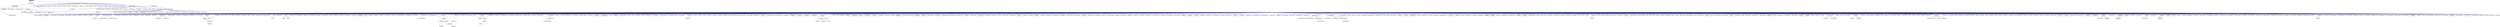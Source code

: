 digraph "block_profiler.hpp"
{
  edge [fontname="Helvetica",fontsize="10",labelfontname="Helvetica",labelfontsize="10"];
  node [fontname="Helvetica",fontsize="10",shape=record];
  Node88 [label="block_profiler.hpp",height=0.2,width=0.4,color="black", fillcolor="grey75", style="filled", fontcolor="black"];
  Node88 -> Node89 [dir="back",color="midnightblue",fontsize="10",style="solid",fontname="Helvetica"];
  Node89 [label="thread_queue.hpp",height=0.2,width=0.4,color="black", fillcolor="white", style="filled",URL="$d1/d01/thread__queue_8hpp.html"];
  Node89 -> Node90 [dir="back",color="midnightblue",fontsize="10",style="solid",fontname="Helvetica"];
  Node90 [label="shared_priority_scheduler.hpp",height=0.2,width=0.4,color="black", fillcolor="white", style="filled",URL="$d0/d84/shared__priority__scheduler_8hpp.html"];
  Node90 -> Node91 [dir="back",color="midnightblue",fontsize="10",style="solid",fontname="Helvetica"];
  Node91 [label="oversubscribing_resource\l_partitioner.cpp",height=0.2,width=0.4,color="black", fillcolor="white", style="filled",URL="$dd/dee/oversubscribing__resource__partitioner_8cpp.html"];
  Node90 -> Node92 [dir="back",color="midnightblue",fontsize="10",style="solid",fontname="Helvetica"];
  Node92 [label="simple_resource_partitioner.cpp",height=0.2,width=0.4,color="black", fillcolor="white", style="filled",URL="$d5/df9/simple__resource__partitioner_8cpp.html"];
  Node89 -> Node93 [dir="back",color="midnightblue",fontsize="10",style="solid",fontname="Helvetica"];
  Node93 [label="local_priority_queue\l_scheduler.hpp",height=0.2,width=0.4,color="black", fillcolor="white", style="filled",URL="$d2/d20/local__priority__queue__scheduler_8hpp.html"];
  Node93 -> Node94 [dir="back",color="midnightblue",fontsize="10",style="solid",fontname="Helvetica"];
  Node94 [label="schedulers.hpp",height=0.2,width=0.4,color="black", fillcolor="white", style="filled",URL="$d2/d04/schedulers_8hpp.html"];
  Node94 -> Node95 [dir="back",color="midnightblue",fontsize="10",style="solid",fontname="Helvetica"];
  Node95 [label="scheduled_thread_pool\l_impl.hpp",height=0.2,width=0.4,color="black", fillcolor="white", style="filled",URL="$d7/da2/scheduled__thread__pool__impl_8hpp.html"];
  Node95 -> Node91 [dir="back",color="midnightblue",fontsize="10",style="solid",fontname="Helvetica"];
  Node95 -> Node92 [dir="back",color="midnightblue",fontsize="10",style="solid",fontname="Helvetica"];
  Node95 -> Node96 [dir="back",color="midnightblue",fontsize="10",style="solid",fontname="Helvetica"];
  Node96 [label="scheduled_thread_pool.cpp",height=0.2,width=0.4,color="black", fillcolor="white", style="filled",URL="$d5/d73/scheduled__thread__pool_8cpp.html"];
  Node94 -> Node97 [dir="back",color="midnightblue",fontsize="10",style="solid",fontname="Helvetica"];
  Node97 [label="hpx_init.cpp",height=0.2,width=0.4,color="black", fillcolor="white", style="filled",URL="$d6/dfa/hpx__init_8cpp.html"];
  Node94 -> Node98 [dir="back",color="midnightblue",fontsize="10",style="solid",fontname="Helvetica"];
  Node98 [label="threadmanager.cpp",height=0.2,width=0.4,color="black", fillcolor="white", style="filled",URL="$d5/d57/threadmanager_8cpp.html"];
  Node93 -> Node96 [dir="back",color="midnightblue",fontsize="10",style="solid",fontname="Helvetica"];
  Node93 -> Node99 [dir="back",color="midnightblue",fontsize="10",style="solid",fontname="Helvetica"];
  Node99 [label="thread_pool_attached\l_executors.cpp",height=0.2,width=0.4,color="black", fillcolor="white", style="filled",URL="$d0/d67/src_2runtime_2threads_2executors_2thread__pool__attached__executors_8cpp.html"];
  Node93 -> Node100 [dir="back",color="midnightblue",fontsize="10",style="solid",fontname="Helvetica"];
  Node100 [label="thread_pool_executors.cpp",height=0.2,width=0.4,color="black", fillcolor="white", style="filled",URL="$d8/ddd/src_2runtime_2threads_2executors_2thread__pool__executors_8cpp.html"];
  Node93 -> Node101 [dir="back",color="midnightblue",fontsize="10",style="solid",fontname="Helvetica"];
  Node101 [label="thread_pool_os_executors.cpp",height=0.2,width=0.4,color="black", fillcolor="white", style="filled",URL="$db/d09/src_2runtime_2threads_2executors_2thread__pool__os__executors_8cpp.html"];
  Node88 -> Node102 [dir="back",color="midnightblue",fontsize="10",style="solid",fontname="Helvetica"];
  Node102 [label="threadmanager.hpp",height=0.2,width=0.4,color="black", fillcolor="white", style="filled",URL="$d4/d5d/runtime_2threads_2threadmanager_8hpp.html"];
  Node102 -> Node103 [dir="back",color="midnightblue",fontsize="10",style="solid",fontname="Helvetica"];
  Node103 [label="system_characteristics.hpp",height=0.2,width=0.4,color="black", fillcolor="white", style="filled",URL="$d0/d07/system__characteristics_8hpp.html"];
  Node103 -> Node91 [dir="back",color="midnightblue",fontsize="10",style="solid",fontname="Helvetica"];
  Node103 -> Node92 [dir="back",color="midnightblue",fontsize="10",style="solid",fontname="Helvetica"];
  Node102 -> Node104 [dir="back",color="midnightblue",fontsize="10",style="solid",fontname="Helvetica"];
  Node104 [label="threadmanager.hpp",height=0.2,width=0.4,color="black", fillcolor="white", style="filled",URL="$d7/d1b/include_2threadmanager_8hpp.html"];
  Node104 -> Node105 [dir="back",color="midnightblue",fontsize="10",style="solid",fontname="Helvetica"];
  Node105 [label="runtime.hpp",height=0.2,width=0.4,color="black", fillcolor="white", style="filled",URL="$d5/d15/include_2runtime_8hpp.html"];
  Node105 -> Node106 [dir="back",color="midnightblue",fontsize="10",style="solid",fontname="Helvetica"];
  Node106 [label="async_io_action.cpp",height=0.2,width=0.4,color="black", fillcolor="white", style="filled",URL="$d3/df5/async__io__action_8cpp.html"];
  Node105 -> Node107 [dir="back",color="midnightblue",fontsize="10",style="solid",fontname="Helvetica"];
  Node107 [label="async_io_external.cpp",height=0.2,width=0.4,color="black", fillcolor="white", style="filled",URL="$da/d9a/async__io__external_8cpp.html"];
  Node105 -> Node108 [dir="back",color="midnightblue",fontsize="10",style="solid",fontname="Helvetica"];
  Node108 [label="async_io_low_level.cpp",height=0.2,width=0.4,color="black", fillcolor="white", style="filled",URL="$dc/d10/async__io__low__level_8cpp.html"];
  Node105 -> Node109 [dir="back",color="midnightblue",fontsize="10",style="solid",fontname="Helvetica"];
  Node109 [label="async_io_simple.cpp",height=0.2,width=0.4,color="black", fillcolor="white", style="filled",URL="$da/db7/async__io__simple_8cpp.html"];
  Node105 -> Node110 [dir="back",color="midnightblue",fontsize="10",style="solid",fontname="Helvetica"];
  Node110 [label="rnd_future_reduce.cpp",height=0.2,width=0.4,color="black", fillcolor="white", style="filled",URL="$d1/db5/rnd__future__reduce_8cpp.html"];
  Node105 -> Node91 [dir="back",color="midnightblue",fontsize="10",style="solid",fontname="Helvetica"];
  Node105 -> Node103 [dir="back",color="midnightblue",fontsize="10",style="solid",fontname="Helvetica"];
  Node105 -> Node92 [dir="back",color="midnightblue",fontsize="10",style="solid",fontname="Helvetica"];
  Node105 -> Node111 [dir="back",color="midnightblue",fontsize="10",style="solid",fontname="Helvetica"];
  Node111 [label="hpx.hpp",height=0.2,width=0.4,color="red", fillcolor="white", style="filled",URL="$d0/daa/hpx_8hpp.html"];
  Node111 -> Node112 [dir="back",color="midnightblue",fontsize="10",style="solid",fontname="Helvetica"];
  Node112 [label="1d_stencil_1.cpp",height=0.2,width=0.4,color="black", fillcolor="white", style="filled",URL="$d2/db1/1d__stencil__1_8cpp.html"];
  Node111 -> Node113 [dir="back",color="midnightblue",fontsize="10",style="solid",fontname="Helvetica"];
  Node113 [label="1d_stencil_2.cpp",height=0.2,width=0.4,color="black", fillcolor="white", style="filled",URL="$d3/dd1/1d__stencil__2_8cpp.html"];
  Node111 -> Node114 [dir="back",color="midnightblue",fontsize="10",style="solid",fontname="Helvetica"];
  Node114 [label="1d_stencil_3.cpp",height=0.2,width=0.4,color="black", fillcolor="white", style="filled",URL="$db/d19/1d__stencil__3_8cpp.html"];
  Node111 -> Node115 [dir="back",color="midnightblue",fontsize="10",style="solid",fontname="Helvetica"];
  Node115 [label="1d_stencil_4.cpp",height=0.2,width=0.4,color="black", fillcolor="white", style="filled",URL="$d1/d7d/1d__stencil__4_8cpp.html"];
  Node111 -> Node116 [dir="back",color="midnightblue",fontsize="10",style="solid",fontname="Helvetica"];
  Node116 [label="1d_stencil_4_parallel.cpp",height=0.2,width=0.4,color="black", fillcolor="white", style="filled",URL="$d6/d05/1d__stencil__4__parallel_8cpp.html"];
  Node111 -> Node117 [dir="back",color="midnightblue",fontsize="10",style="solid",fontname="Helvetica"];
  Node117 [label="1d_stencil_4_repart.cpp",height=0.2,width=0.4,color="black", fillcolor="white", style="filled",URL="$d0/d6b/1d__stencil__4__repart_8cpp.html"];
  Node111 -> Node118 [dir="back",color="midnightblue",fontsize="10",style="solid",fontname="Helvetica"];
  Node118 [label="1d_stencil_4_throttle.cpp",height=0.2,width=0.4,color="black", fillcolor="white", style="filled",URL="$d6/de5/1d__stencil__4__throttle_8cpp.html"];
  Node111 -> Node119 [dir="back",color="midnightblue",fontsize="10",style="solid",fontname="Helvetica"];
  Node119 [label="1d_stencil_5.cpp",height=0.2,width=0.4,color="black", fillcolor="white", style="filled",URL="$d7/d2a/1d__stencil__5_8cpp.html"];
  Node111 -> Node120 [dir="back",color="midnightblue",fontsize="10",style="solid",fontname="Helvetica"];
  Node120 [label="1d_stencil_6.cpp",height=0.2,width=0.4,color="black", fillcolor="white", style="filled",URL="$db/de7/1d__stencil__6_8cpp.html"];
  Node111 -> Node121 [dir="back",color="midnightblue",fontsize="10",style="solid",fontname="Helvetica"];
  Node121 [label="1d_stencil_7.cpp",height=0.2,width=0.4,color="black", fillcolor="white", style="filled",URL="$d4/d5a/1d__stencil__7_8cpp.html"];
  Node111 -> Node122 [dir="back",color="midnightblue",fontsize="10",style="solid",fontname="Helvetica"];
  Node122 [label="1d_stencil_8.cpp",height=0.2,width=0.4,color="black", fillcolor="white", style="filled",URL="$df/de0/1d__stencil__8_8cpp.html"];
  Node111 -> Node123 [dir="back",color="midnightblue",fontsize="10",style="solid",fontname="Helvetica"];
  Node123 [label="accumulator.cpp",height=0.2,width=0.4,color="black", fillcolor="white", style="filled",URL="$d1/d81/accumulator_8cpp.html"];
  Node111 -> Node124 [dir="back",color="midnightblue",fontsize="10",style="solid",fontname="Helvetica"];
  Node124 [label="accumulator.hpp",height=0.2,width=0.4,color="red", fillcolor="white", style="filled",URL="$d4/d9d/server_2accumulator_8hpp.html"];
  Node124 -> Node123 [dir="back",color="midnightblue",fontsize="10",style="solid",fontname="Helvetica"];
  Node111 -> Node127 [dir="back",color="midnightblue",fontsize="10",style="solid",fontname="Helvetica"];
  Node127 [label="template_function_accumulator.hpp",height=0.2,width=0.4,color="black", fillcolor="white", style="filled",URL="$d7/da6/server_2template__function__accumulator_8hpp.html"];
  Node127 -> Node128 [dir="back",color="midnightblue",fontsize="10",style="solid",fontname="Helvetica"];
  Node128 [label="template_function_accumulator.cpp",height=0.2,width=0.4,color="black", fillcolor="white", style="filled",URL="$d5/d02/template__function__accumulator_8cpp.html"];
  Node127 -> Node129 [dir="back",color="midnightblue",fontsize="10",style="solid",fontname="Helvetica"];
  Node129 [label="template_function_accumulator.hpp",height=0.2,width=0.4,color="red", fillcolor="white", style="filled",URL="$d3/de9/template__function__accumulator_8hpp.html"];
  Node111 -> Node131 [dir="back",color="midnightblue",fontsize="10",style="solid",fontname="Helvetica"];
  Node131 [label="template_accumulator.cpp",height=0.2,width=0.4,color="black", fillcolor="white", style="filled",URL="$d0/d4a/template__accumulator_8cpp.html"];
  Node111 -> Node128 [dir="back",color="midnightblue",fontsize="10",style="solid",fontname="Helvetica"];
  Node111 -> Node129 [dir="back",color="midnightblue",fontsize="10",style="solid",fontname="Helvetica"];
  Node111 -> Node132 [dir="back",color="midnightblue",fontsize="10",style="solid",fontname="Helvetica"];
  Node132 [label="allgather_module.cpp",height=0.2,width=0.4,color="black", fillcolor="white", style="filled",URL="$df/de4/allgather__module_8cpp.html"];
  Node111 -> Node133 [dir="back",color="midnightblue",fontsize="10",style="solid",fontname="Helvetica"];
  Node133 [label="allgather.cpp",height=0.2,width=0.4,color="black", fillcolor="white", style="filled",URL="$d7/d06/allgather_8cpp.html"];
  Node111 -> Node134 [dir="back",color="midnightblue",fontsize="10",style="solid",fontname="Helvetica"];
  Node134 [label="allgather_and_gate.cpp",height=0.2,width=0.4,color="black", fillcolor="white", style="filled",URL="$d1/d56/allgather__and__gate_8cpp.html"];
  Node111 -> Node135 [dir="back",color="midnightblue",fontsize="10",style="solid",fontname="Helvetica"];
  Node135 [label="ag_client.cpp",height=0.2,width=0.4,color="black", fillcolor="white", style="filled",URL="$d4/d5d/ag__client_8cpp.html"];
  Node111 -> Node136 [dir="back",color="midnightblue",fontsize="10",style="solid",fontname="Helvetica"];
  Node136 [label="hpx_thread_phase.cpp",height=0.2,width=0.4,color="black", fillcolor="white", style="filled",URL="$d5/dca/hpx__thread__phase_8cpp.html"];
  Node111 -> Node137 [dir="back",color="midnightblue",fontsize="10",style="solid",fontname="Helvetica"];
  Node137 [label="os_thread_num.cpp",height=0.2,width=0.4,color="black", fillcolor="white", style="filled",URL="$d2/dfb/os__thread__num_8cpp.html"];
  Node111 -> Node138 [dir="back",color="midnightblue",fontsize="10",style="solid",fontname="Helvetica"];
  Node138 [label="cancelable_action.cpp",height=0.2,width=0.4,color="black", fillcolor="white", style="filled",URL="$d5/d0c/cancelable__action_8cpp.html"];
  Node111 -> Node139 [dir="back",color="midnightblue",fontsize="10",style="solid",fontname="Helvetica"];
  Node139 [label="cancelable_action.hpp",height=0.2,width=0.4,color="black", fillcolor="white", style="filled",URL="$d5/d4d/server_2cancelable__action_8hpp.html"];
  Node139 -> Node138 [dir="back",color="midnightblue",fontsize="10",style="solid",fontname="Helvetica"];
  Node139 -> Node140 [dir="back",color="midnightblue",fontsize="10",style="solid",fontname="Helvetica"];
  Node140 [label="cancelable_action.hpp",height=0.2,width=0.4,color="red", fillcolor="white", style="filled",URL="$d0/da3/stubs_2cancelable__action_8hpp.html"];
  Node111 -> Node140 [dir="back",color="midnightblue",fontsize="10",style="solid",fontname="Helvetica"];
  Node111 -> Node142 [dir="back",color="midnightblue",fontsize="10",style="solid",fontname="Helvetica"];
  Node142 [label="cancelable_action_client.cpp",height=0.2,width=0.4,color="black", fillcolor="white", style="filled",URL="$d1/db8/cancelable__action__client_8cpp.html"];
  Node111 -> Node143 [dir="back",color="midnightblue",fontsize="10",style="solid",fontname="Helvetica"];
  Node143 [label="cublas_matmul.cpp",height=0.2,width=0.4,color="black", fillcolor="white", style="filled",URL="$dd/d84/cublas__matmul_8cpp.html"];
  Node111 -> Node144 [dir="back",color="midnightblue",fontsize="10",style="solid",fontname="Helvetica"];
  Node144 [label="win_perf_counters.cpp",height=0.2,width=0.4,color="black", fillcolor="white", style="filled",URL="$d8/d11/win__perf__counters_8cpp.html"];
  Node111 -> Node145 [dir="back",color="midnightblue",fontsize="10",style="solid",fontname="Helvetica"];
  Node145 [label="win_perf_counters.hpp",height=0.2,width=0.4,color="black", fillcolor="white", style="filled",URL="$d5/da7/win__perf__counters_8hpp.html"];
  Node111 -> Node146 [dir="back",color="midnightblue",fontsize="10",style="solid",fontname="Helvetica"];
  Node146 [label="hello_world_component.hpp",height=0.2,width=0.4,color="red", fillcolor="white", style="filled",URL="$df/df0/hello__world__component_8hpp.html"];
  Node111 -> Node149 [dir="back",color="midnightblue",fontsize="10",style="solid",fontname="Helvetica"];
  Node149 [label="interpolate1d.cpp",height=0.2,width=0.4,color="black", fillcolor="white", style="filled",URL="$d0/d05/interpolate1d_8cpp.html"];
  Node111 -> Node150 [dir="back",color="midnightblue",fontsize="10",style="solid",fontname="Helvetica"];
  Node150 [label="partition.hpp",height=0.2,width=0.4,color="black", fillcolor="white", style="filled",URL="$d0/d7a/examples_2interpolate1d_2interpolate1d_2partition_8hpp.html"];
  Node150 -> Node149 [dir="back",color="midnightblue",fontsize="10",style="solid",fontname="Helvetica"];
  Node150 -> Node151 [dir="back",color="midnightblue",fontsize="10",style="solid",fontname="Helvetica"];
  Node151 [label="interpolate1d.hpp",height=0.2,width=0.4,color="red", fillcolor="white", style="filled",URL="$d4/dc7/interpolate1d_8hpp.html"];
  Node151 -> Node149 [dir="back",color="midnightblue",fontsize="10",style="solid",fontname="Helvetica"];
  Node111 -> Node153 [dir="back",color="midnightblue",fontsize="10",style="solid",fontname="Helvetica"];
  Node153 [label="partition.hpp",height=0.2,width=0.4,color="black", fillcolor="white", style="filled",URL="$d0/dff/examples_2interpolate1d_2interpolate1d_2server_2partition_8hpp.html"];
  Node153 -> Node150 [dir="back",color="midnightblue",fontsize="10",style="solid",fontname="Helvetica"];
  Node153 -> Node154 [dir="back",color="midnightblue",fontsize="10",style="solid",fontname="Helvetica"];
  Node154 [label="partition.cpp",height=0.2,width=0.4,color="black", fillcolor="white", style="filled",URL="$d0/d4f/examples_2interpolate1d_2interpolate1d_2server_2partition_8cpp.html"];
  Node111 -> Node151 [dir="back",color="midnightblue",fontsize="10",style="solid",fontname="Helvetica"];
  Node111 -> Node155 [dir="back",color="midnightblue",fontsize="10",style="solid",fontname="Helvetica"];
  Node155 [label="read_values.cpp",height=0.2,width=0.4,color="black", fillcolor="white", style="filled",URL="$d0/d8c/interpolate1d_2interpolate1d_2read__values_8cpp.html"];
  Node111 -> Node154 [dir="back",color="midnightblue",fontsize="10",style="solid",fontname="Helvetica"];
  Node111 -> Node156 [dir="back",color="midnightblue",fontsize="10",style="solid",fontname="Helvetica"];
  Node156 [label="jacobi.cpp",height=0.2,width=0.4,color="black", fillcolor="white", style="filled",URL="$d2/d27/jacobi_8cpp.html"];
  Node111 -> Node157 [dir="back",color="midnightblue",fontsize="10",style="solid",fontname="Helvetica"];
  Node157 [label="grid.cpp",height=0.2,width=0.4,color="black", fillcolor="white", style="filled",URL="$d6/d1b/jacobi__component_2grid_8cpp.html"];
  Node111 -> Node158 [dir="back",color="midnightblue",fontsize="10",style="solid",fontname="Helvetica"];
  Node158 [label="row.cpp",height=0.2,width=0.4,color="black", fillcolor="white", style="filled",URL="$d3/d86/server_2row_8cpp.html"];
  Node111 -> Node159 [dir="back",color="midnightblue",fontsize="10",style="solid",fontname="Helvetica"];
  Node159 [label="solver.cpp",height=0.2,width=0.4,color="black", fillcolor="white", style="filled",URL="$d6/d94/solver_8cpp.html"];
  Node111 -> Node160 [dir="back",color="midnightblue",fontsize="10",style="solid",fontname="Helvetica"];
  Node160 [label="stencil_iterator.cpp",height=0.2,width=0.4,color="black", fillcolor="white", style="filled",URL="$d6/de1/server_2stencil__iterator_8cpp.html"];
  Node111 -> Node161 [dir="back",color="midnightblue",fontsize="10",style="solid",fontname="Helvetica"];
  Node161 [label="stencil_iterator.cpp",height=0.2,width=0.4,color="black", fillcolor="white", style="filled",URL="$d7/d71/stencil__iterator_8cpp.html"];
  Node111 -> Node162 [dir="back",color="midnightblue",fontsize="10",style="solid",fontname="Helvetica"];
  Node162 [label="jacobi.cpp",height=0.2,width=0.4,color="black", fillcolor="white", style="filled",URL="$d3/d44/smp_2jacobi_8cpp.html"];
  Node111 -> Node163 [dir="back",color="midnightblue",fontsize="10",style="solid",fontname="Helvetica"];
  Node163 [label="jacobi_hpx.cpp",height=0.2,width=0.4,color="black", fillcolor="white", style="filled",URL="$d8/d72/jacobi__hpx_8cpp.html"];
  Node111 -> Node164 [dir="back",color="midnightblue",fontsize="10",style="solid",fontname="Helvetica"];
  Node164 [label="jacobi_nonuniform.cpp",height=0.2,width=0.4,color="black", fillcolor="white", style="filled",URL="$dd/ddc/jacobi__nonuniform_8cpp.html"];
  Node111 -> Node165 [dir="back",color="midnightblue",fontsize="10",style="solid",fontname="Helvetica"];
  Node165 [label="jacobi_nonuniform_hpx.cpp",height=0.2,width=0.4,color="black", fillcolor="white", style="filled",URL="$de/d56/jacobi__nonuniform__hpx_8cpp.html"];
  Node111 -> Node166 [dir="back",color="midnightblue",fontsize="10",style="solid",fontname="Helvetica"];
  Node166 [label="nqueen.cpp",height=0.2,width=0.4,color="black", fillcolor="white", style="filled",URL="$db/dca/nqueen_8cpp.html"];
  Node111 -> Node167 [dir="back",color="midnightblue",fontsize="10",style="solid",fontname="Helvetica"];
  Node167 [label="nqueen.hpp",height=0.2,width=0.4,color="red", fillcolor="white", style="filled",URL="$de/d58/server_2nqueen_8hpp.html"];
  Node167 -> Node166 [dir="back",color="midnightblue",fontsize="10",style="solid",fontname="Helvetica"];
  Node111 -> Node170 [dir="back",color="midnightblue",fontsize="10",style="solid",fontname="Helvetica"];
  Node170 [label="nqueen_client.cpp",height=0.2,width=0.4,color="black", fillcolor="white", style="filled",URL="$d3/d5e/nqueen__client_8cpp.html"];
  Node111 -> Node171 [dir="back",color="midnightblue",fontsize="10",style="solid",fontname="Helvetica"];
  Node171 [label="sine.cpp",height=0.2,width=0.4,color="black", fillcolor="white", style="filled",URL="$d3/d0d/server_2sine_8cpp.html"];
  Node111 -> Node172 [dir="back",color="midnightblue",fontsize="10",style="solid",fontname="Helvetica"];
  Node172 [label="sine.hpp",height=0.2,width=0.4,color="black", fillcolor="white", style="filled",URL="$d8/dac/sine_8hpp.html"];
  Node172 -> Node171 [dir="back",color="midnightblue",fontsize="10",style="solid",fontname="Helvetica"];
  Node172 -> Node173 [dir="back",color="midnightblue",fontsize="10",style="solid",fontname="Helvetica"];
  Node173 [label="sine.cpp",height=0.2,width=0.4,color="black", fillcolor="white", style="filled",URL="$d5/dd8/sine_8cpp.html"];
  Node111 -> Node173 [dir="back",color="midnightblue",fontsize="10",style="solid",fontname="Helvetica"];
  Node111 -> Node174 [dir="back",color="midnightblue",fontsize="10",style="solid",fontname="Helvetica"];
  Node174 [label="sine_client.cpp",height=0.2,width=0.4,color="black", fillcolor="white", style="filled",URL="$db/d62/sine__client_8cpp.html"];
  Node111 -> Node175 [dir="back",color="midnightblue",fontsize="10",style="solid",fontname="Helvetica"];
  Node175 [label="qt.cpp",height=0.2,width=0.4,color="black", fillcolor="white", style="filled",URL="$df/d90/qt_8cpp.html"];
  Node111 -> Node176 [dir="back",color="midnightblue",fontsize="10",style="solid",fontname="Helvetica"];
  Node176 [label="queue_client.cpp",height=0.2,width=0.4,color="black", fillcolor="white", style="filled",URL="$d7/d96/queue__client_8cpp.html"];
  Node111 -> Node177 [dir="back",color="midnightblue",fontsize="10",style="solid",fontname="Helvetica"];
  Node177 [label="customize_async.cpp",height=0.2,width=0.4,color="black", fillcolor="white", style="filled",URL="$d0/d82/customize__async_8cpp.html"];
  Node111 -> Node178 [dir="back",color="midnightblue",fontsize="10",style="solid",fontname="Helvetica"];
  Node178 [label="data_actions.cpp",height=0.2,width=0.4,color="black", fillcolor="white", style="filled",URL="$dc/d68/data__actions_8cpp.html"];
  Node111 -> Node179 [dir="back",color="midnightblue",fontsize="10",style="solid",fontname="Helvetica"];
  Node179 [label="error_handling.cpp",height=0.2,width=0.4,color="black", fillcolor="white", style="filled",URL="$d9/d96/error__handling_8cpp.html"];
  Node111 -> Node180 [dir="back",color="midnightblue",fontsize="10",style="solid",fontname="Helvetica"];
  Node180 [label="event_synchronization.cpp",height=0.2,width=0.4,color="black", fillcolor="white", style="filled",URL="$d0/d35/event__synchronization_8cpp.html"];
  Node111 -> Node181 [dir="back",color="midnightblue",fontsize="10",style="solid",fontname="Helvetica"];
  Node181 [label="factorial.cpp",height=0.2,width=0.4,color="black", fillcolor="white", style="filled",URL="$d9/d00/factorial_8cpp.html"];
  Node111 -> Node182 [dir="back",color="midnightblue",fontsize="10",style="solid",fontname="Helvetica"];
  Node182 [label="file_serialization.cpp",height=0.2,width=0.4,color="black", fillcolor="white", style="filled",URL="$de/d58/file__serialization_8cpp.html"];
  Node111 -> Node183 [dir="back",color="midnightblue",fontsize="10",style="solid",fontname="Helvetica"];
  Node183 [label="init_globally.cpp",height=0.2,width=0.4,color="black", fillcolor="white", style="filled",URL="$d6/dad/init__globally_8cpp.html"];
  Node111 -> Node184 [dir="back",color="midnightblue",fontsize="10",style="solid",fontname="Helvetica"];
  Node184 [label="interest_calculator.cpp",height=0.2,width=0.4,color="black", fillcolor="white", style="filled",URL="$d2/d86/interest__calculator_8cpp.html"];
  Node111 -> Node185 [dir="back",color="midnightblue",fontsize="10",style="solid",fontname="Helvetica"];
  Node185 [label="non_atomic_rma.cpp",height=0.2,width=0.4,color="black", fillcolor="white", style="filled",URL="$d7/d8b/non__atomic__rma_8cpp.html"];
  Node111 -> Node186 [dir="back",color="midnightblue",fontsize="10",style="solid",fontname="Helvetica"];
  Node186 [label="partitioned_vector\l_spmd_foreach.cpp",height=0.2,width=0.4,color="black", fillcolor="white", style="filled",URL="$db/d7c/partitioned__vector__spmd__foreach_8cpp.html"];
  Node111 -> Node187 [dir="back",color="midnightblue",fontsize="10",style="solid",fontname="Helvetica"];
  Node187 [label="pipeline1.cpp",height=0.2,width=0.4,color="black", fillcolor="white", style="filled",URL="$d5/d77/pipeline1_8cpp.html"];
  Node111 -> Node188 [dir="back",color="midnightblue",fontsize="10",style="solid",fontname="Helvetica"];
  Node188 [label="quicksort.cpp",height=0.2,width=0.4,color="black", fillcolor="white", style="filled",URL="$d3/d1e/quicksort_8cpp.html"];
  Node111 -> Node189 [dir="back",color="midnightblue",fontsize="10",style="solid",fontname="Helvetica"];
  Node189 [label="receive_buffer.cpp",height=0.2,width=0.4,color="black", fillcolor="white", style="filled",URL="$d7/d10/receive__buffer_8cpp.html"];
  Node111 -> Node190 [dir="back",color="midnightblue",fontsize="10",style="solid",fontname="Helvetica"];
  Node190 [label="safe_object.cpp",height=0.2,width=0.4,color="black", fillcolor="white", style="filled",URL="$dd/d52/safe__object_8cpp.html"];
  Node111 -> Node191 [dir="back",color="midnightblue",fontsize="10",style="solid",fontname="Helvetica"];
  Node191 [label="sort_by_key_demo.cpp",height=0.2,width=0.4,color="black", fillcolor="white", style="filled",URL="$da/d20/sort__by__key__demo_8cpp.html"];
  Node111 -> Node192 [dir="back",color="midnightblue",fontsize="10",style="solid",fontname="Helvetica"];
  Node192 [label="timed_wake.cpp",height=0.2,width=0.4,color="black", fillcolor="white", style="filled",URL="$d8/df9/timed__wake_8cpp.html"];
  Node111 -> Node193 [dir="back",color="midnightblue",fontsize="10",style="solid",fontname="Helvetica"];
  Node193 [label="vector_counting_dotproduct.cpp",height=0.2,width=0.4,color="black", fillcolor="white", style="filled",URL="$df/de9/vector__counting__dotproduct_8cpp.html"];
  Node111 -> Node194 [dir="back",color="midnightblue",fontsize="10",style="solid",fontname="Helvetica"];
  Node194 [label="vector_zip_dotproduct.cpp",height=0.2,width=0.4,color="black", fillcolor="white", style="filled",URL="$dc/d18/vector__zip__dotproduct_8cpp.html"];
  Node111 -> Node195 [dir="back",color="midnightblue",fontsize="10",style="solid",fontname="Helvetica"];
  Node195 [label="zerocopy_rdma.cpp",height=0.2,width=0.4,color="black", fillcolor="white", style="filled",URL="$d1/dad/zerocopy__rdma_8cpp.html"];
  Node111 -> Node196 [dir="back",color="midnightblue",fontsize="10",style="solid",fontname="Helvetica"];
  Node196 [label="random_mem_access.cpp",height=0.2,width=0.4,color="black", fillcolor="white", style="filled",URL="$d1/d51/random__mem__access_8cpp.html"];
  Node111 -> Node197 [dir="back",color="midnightblue",fontsize="10",style="solid",fontname="Helvetica"];
  Node197 [label="random_mem_access.hpp",height=0.2,width=0.4,color="red", fillcolor="white", style="filled",URL="$d0/d19/server_2random__mem__access_8hpp.html"];
  Node197 -> Node196 [dir="back",color="midnightblue",fontsize="10",style="solid",fontname="Helvetica"];
  Node111 -> Node200 [dir="back",color="midnightblue",fontsize="10",style="solid",fontname="Helvetica"];
  Node200 [label="random_mem_access_client.cpp",height=0.2,width=0.4,color="black", fillcolor="white", style="filled",URL="$df/d1b/random__mem__access__client_8cpp.html"];
  Node111 -> Node91 [dir="back",color="midnightblue",fontsize="10",style="solid",fontname="Helvetica"];
  Node111 -> Node92 [dir="back",color="midnightblue",fontsize="10",style="solid",fontname="Helvetica"];
  Node111 -> Node201 [dir="back",color="midnightblue",fontsize="10",style="solid",fontname="Helvetica"];
  Node201 [label="dimension.hpp",height=0.2,width=0.4,color="red", fillcolor="white", style="filled",URL="$d6/d39/sheneos_2sheneos_2dimension_8hpp.html"];
  Node201 -> Node207 [dir="back",color="midnightblue",fontsize="10",style="solid",fontname="Helvetica"];
  Node207 [label="partition3d.hpp",height=0.2,width=0.4,color="black", fillcolor="white", style="filled",URL="$dd/dbf/server_2partition3d_8hpp.html"];
  Node207 -> Node208 [dir="back",color="midnightblue",fontsize="10",style="solid",fontname="Helvetica"];
  Node208 [label="partition3d.hpp",height=0.2,width=0.4,color="black", fillcolor="white", style="filled",URL="$d1/d50/partition3d_8hpp.html"];
  Node208 -> Node204 [dir="back",color="midnightblue",fontsize="10",style="solid",fontname="Helvetica"];
  Node204 [label="interpolator.cpp",height=0.2,width=0.4,color="black", fillcolor="white", style="filled",URL="$d5/d02/interpolator_8cpp.html"];
  Node208 -> Node209 [dir="back",color="midnightblue",fontsize="10",style="solid",fontname="Helvetica"];
  Node209 [label="interpolator.hpp",height=0.2,width=0.4,color="red", fillcolor="white", style="filled",URL="$dc/d3b/interpolator_8hpp.html"];
  Node209 -> Node204 [dir="back",color="midnightblue",fontsize="10",style="solid",fontname="Helvetica"];
  Node209 -> Node212 [dir="back",color="midnightblue",fontsize="10",style="solid",fontname="Helvetica"];
  Node212 [label="sheneos_test.cpp",height=0.2,width=0.4,color="black", fillcolor="white", style="filled",URL="$d4/d6e/sheneos__test_8cpp.html"];
  Node207 -> Node206 [dir="back",color="midnightblue",fontsize="10",style="solid",fontname="Helvetica"];
  Node206 [label="partition3d.cpp",height=0.2,width=0.4,color="black", fillcolor="white", style="filled",URL="$de/d70/partition3d_8cpp.html"];
  Node111 -> Node204 [dir="back",color="midnightblue",fontsize="10",style="solid",fontname="Helvetica"];
  Node111 -> Node208 [dir="back",color="midnightblue",fontsize="10",style="solid",fontname="Helvetica"];
  Node111 -> Node207 [dir="back",color="midnightblue",fontsize="10",style="solid",fontname="Helvetica"];
  Node111 -> Node209 [dir="back",color="midnightblue",fontsize="10",style="solid",fontname="Helvetica"];
  Node111 -> Node213 [dir="back",color="midnightblue",fontsize="10",style="solid",fontname="Helvetica"];
  Node213 [label="configuration.hpp",height=0.2,width=0.4,color="red", fillcolor="white", style="filled",URL="$dc/d0a/configuration_8hpp.html"];
  Node213 -> Node209 [dir="back",color="midnightblue",fontsize="10",style="solid",fontname="Helvetica"];
  Node111 -> Node205 [dir="back",color="midnightblue",fontsize="10",style="solid",fontname="Helvetica"];
  Node205 [label="read_values.cpp",height=0.2,width=0.4,color="black", fillcolor="white", style="filled",URL="$d7/da4/sheneos_2sheneos_2read__values_8cpp.html"];
  Node111 -> Node206 [dir="back",color="midnightblue",fontsize="10",style="solid",fontname="Helvetica"];
  Node111 -> Node212 [dir="back",color="midnightblue",fontsize="10",style="solid",fontname="Helvetica"];
  Node111 -> Node215 [dir="back",color="midnightblue",fontsize="10",style="solid",fontname="Helvetica"];
  Node215 [label="startup_shutdown.cpp",height=0.2,width=0.4,color="black", fillcolor="white", style="filled",URL="$d3/dfc/server_2startup__shutdown_8cpp.html"];
  Node111 -> Node216 [dir="back",color="midnightblue",fontsize="10",style="solid",fontname="Helvetica"];
  Node216 [label="startup_shutdown.cpp",height=0.2,width=0.4,color="black", fillcolor="white", style="filled",URL="$d0/ddb/startup__shutdown_8cpp.html"];
  Node111 -> Node217 [dir="back",color="midnightblue",fontsize="10",style="solid",fontname="Helvetica"];
  Node217 [label="spin.cpp",height=0.2,width=0.4,color="black", fillcolor="white", style="filled",URL="$d7/df2/spin_8cpp.html"];
  Node111 -> Node218 [dir="back",color="midnightblue",fontsize="10",style="solid",fontname="Helvetica"];
  Node218 [label="throttle.cpp",height=0.2,width=0.4,color="black", fillcolor="white", style="filled",URL="$de/d56/server_2throttle_8cpp.html"];
  Node111 -> Node219 [dir="back",color="midnightblue",fontsize="10",style="solid",fontname="Helvetica"];
  Node219 [label="throttle.hpp",height=0.2,width=0.4,color="black", fillcolor="white", style="filled",URL="$db/dc9/server_2throttle_8hpp.html"];
  Node219 -> Node218 [dir="back",color="midnightblue",fontsize="10",style="solid",fontname="Helvetica"];
  Node219 -> Node220 [dir="back",color="midnightblue",fontsize="10",style="solid",fontname="Helvetica"];
  Node220 [label="throttle.hpp",height=0.2,width=0.4,color="black", fillcolor="white", style="filled",URL="$d5/dec/stubs_2throttle_8hpp.html"];
  Node220 -> Node221 [dir="back",color="midnightblue",fontsize="10",style="solid",fontname="Helvetica"];
  Node221 [label="throttle.hpp",height=0.2,width=0.4,color="red", fillcolor="white", style="filled",URL="$d2/d2e/throttle_8hpp.html"];
  Node221 -> Node222 [dir="back",color="midnightblue",fontsize="10",style="solid",fontname="Helvetica"];
  Node222 [label="throttle.cpp",height=0.2,width=0.4,color="black", fillcolor="white", style="filled",URL="$db/d02/throttle_8cpp.html"];
  Node111 -> Node220 [dir="back",color="midnightblue",fontsize="10",style="solid",fontname="Helvetica"];
  Node111 -> Node222 [dir="back",color="midnightblue",fontsize="10",style="solid",fontname="Helvetica"];
  Node111 -> Node221 [dir="back",color="midnightblue",fontsize="10",style="solid",fontname="Helvetica"];
  Node111 -> Node224 [dir="back",color="midnightblue",fontsize="10",style="solid",fontname="Helvetica"];
  Node224 [label="transpose_await.cpp",height=0.2,width=0.4,color="black", fillcolor="white", style="filled",URL="$de/d68/transpose__await_8cpp.html"];
  Node111 -> Node225 [dir="back",color="midnightblue",fontsize="10",style="solid",fontname="Helvetica"];
  Node225 [label="transpose_block.cpp",height=0.2,width=0.4,color="black", fillcolor="white", style="filled",URL="$d0/de1/transpose__block_8cpp.html"];
  Node111 -> Node226 [dir="back",color="midnightblue",fontsize="10",style="solid",fontname="Helvetica"];
  Node226 [label="transpose_block_numa.cpp",height=0.2,width=0.4,color="black", fillcolor="white", style="filled",URL="$dd/d3b/transpose__block__numa_8cpp.html"];
  Node111 -> Node227 [dir="back",color="midnightblue",fontsize="10",style="solid",fontname="Helvetica"];
  Node227 [label="transpose_serial.cpp",height=0.2,width=0.4,color="black", fillcolor="white", style="filled",URL="$db/d74/transpose__serial_8cpp.html"];
  Node111 -> Node228 [dir="back",color="midnightblue",fontsize="10",style="solid",fontname="Helvetica"];
  Node228 [label="transpose_serial_block.cpp",height=0.2,width=0.4,color="black", fillcolor="white", style="filled",URL="$d8/daa/transpose__serial__block_8cpp.html"];
  Node111 -> Node229 [dir="back",color="midnightblue",fontsize="10",style="solid",fontname="Helvetica"];
  Node229 [label="transpose_serial_vector.cpp",height=0.2,width=0.4,color="black", fillcolor="white", style="filled",URL="$d4/d04/transpose__serial__vector_8cpp.html"];
  Node111 -> Node230 [dir="back",color="midnightblue",fontsize="10",style="solid",fontname="Helvetica"];
  Node230 [label="transpose_smp.cpp",height=0.2,width=0.4,color="black", fillcolor="white", style="filled",URL="$d2/d99/transpose__smp_8cpp.html"];
  Node111 -> Node231 [dir="back",color="midnightblue",fontsize="10",style="solid",fontname="Helvetica"];
  Node231 [label="transpose_smp_block.cpp",height=0.2,width=0.4,color="black", fillcolor="white", style="filled",URL="$da/d4d/transpose__smp__block_8cpp.html"];
  Node111 -> Node232 [dir="back",color="midnightblue",fontsize="10",style="solid",fontname="Helvetica"];
  Node232 [label="simple_central_tuplespace.hpp",height=0.2,width=0.4,color="red", fillcolor="white", style="filled",URL="$db/d69/server_2simple__central__tuplespace_8hpp.html"];
  Node232 -> Node233 [dir="back",color="midnightblue",fontsize="10",style="solid",fontname="Helvetica"];
  Node233 [label="simple_central_tuplespace.cpp",height=0.2,width=0.4,color="black", fillcolor="white", style="filled",URL="$d3/dec/simple__central__tuplespace_8cpp.html"];
  Node111 -> Node237 [dir="back",color="midnightblue",fontsize="10",style="solid",fontname="Helvetica"];
  Node237 [label="tuples_warehouse.hpp",height=0.2,width=0.4,color="black", fillcolor="white", style="filled",URL="$da/de6/tuples__warehouse_8hpp.html"];
  Node237 -> Node232 [dir="back",color="midnightblue",fontsize="10",style="solid",fontname="Helvetica"];
  Node111 -> Node233 [dir="back",color="midnightblue",fontsize="10",style="solid",fontname="Helvetica"];
  Node111 -> Node238 [dir="back",color="midnightblue",fontsize="10",style="solid",fontname="Helvetica"];
  Node238 [label="hpx_runtime.cpp",height=0.2,width=0.4,color="black", fillcolor="white", style="filled",URL="$d7/d1e/hpx__runtime_8cpp.html"];
  Node111 -> Node239 [dir="back",color="midnightblue",fontsize="10",style="solid",fontname="Helvetica"];
  Node239 [label="synchronize.cpp",height=0.2,width=0.4,color="black", fillcolor="white", style="filled",URL="$da/da2/synchronize_8cpp.html"];
  Node111 -> Node240 [dir="back",color="midnightblue",fontsize="10",style="solid",fontname="Helvetica"];
  Node240 [label="agas_cache_timings.cpp",height=0.2,width=0.4,color="black", fillcolor="white", style="filled",URL="$dd/d37/agas__cache__timings_8cpp.html"];
  Node111 -> Node241 [dir="back",color="midnightblue",fontsize="10",style="solid",fontname="Helvetica"];
  Node241 [label="async_overheads.cpp",height=0.2,width=0.4,color="black", fillcolor="white", style="filled",URL="$de/da6/async__overheads_8cpp.html"];
  Node111 -> Node242 [dir="back",color="midnightblue",fontsize="10",style="solid",fontname="Helvetica"];
  Node242 [label="coroutines_call_overhead.cpp",height=0.2,width=0.4,color="black", fillcolor="white", style="filled",URL="$da/d1e/coroutines__call__overhead_8cpp.html"];
  Node111 -> Node243 [dir="back",color="midnightblue",fontsize="10",style="solid",fontname="Helvetica"];
  Node243 [label="foreach_scaling.cpp",height=0.2,width=0.4,color="black", fillcolor="white", style="filled",URL="$d4/d94/foreach__scaling_8cpp.html"];
  Node111 -> Node244 [dir="back",color="midnightblue",fontsize="10",style="solid",fontname="Helvetica"];
  Node244 [label="function_object_wrapper\l_overhead.cpp",height=0.2,width=0.4,color="black", fillcolor="white", style="filled",URL="$d5/d6f/function__object__wrapper__overhead_8cpp.html"];
  Node111 -> Node245 [dir="back",color="midnightblue",fontsize="10",style="solid",fontname="Helvetica"];
  Node245 [label="hpx_homogeneous_timed\l_task_spawn_executors.cpp",height=0.2,width=0.4,color="black", fillcolor="white", style="filled",URL="$d1/d3b/hpx__homogeneous__timed__task__spawn__executors_8cpp.html"];
  Node111 -> Node246 [dir="back",color="midnightblue",fontsize="10",style="solid",fontname="Helvetica"];
  Node246 [label="htts2_hpx.cpp",height=0.2,width=0.4,color="black", fillcolor="white", style="filled",URL="$d2/daf/htts2__hpx_8cpp.html"];
  Node111 -> Node247 [dir="back",color="midnightblue",fontsize="10",style="solid",fontname="Helvetica"];
  Node247 [label="partitioned_vector\l_foreach.cpp",height=0.2,width=0.4,color="black", fillcolor="white", style="filled",URL="$df/d5f/partitioned__vector__foreach_8cpp.html"];
  Node111 -> Node248 [dir="back",color="midnightblue",fontsize="10",style="solid",fontname="Helvetica"];
  Node248 [label="serialization_overhead.cpp",height=0.2,width=0.4,color="black", fillcolor="white", style="filled",URL="$d3/df8/serialization__overhead_8cpp.html"];
  Node111 -> Node249 [dir="back",color="midnightblue",fontsize="10",style="solid",fontname="Helvetica"];
  Node249 [label="sizeof.cpp",height=0.2,width=0.4,color="black", fillcolor="white", style="filled",URL="$d3/d0f/sizeof_8cpp.html"];
  Node111 -> Node250 [dir="back",color="midnightblue",fontsize="10",style="solid",fontname="Helvetica"];
  Node250 [label="skynet.cpp",height=0.2,width=0.4,color="black", fillcolor="white", style="filled",URL="$d0/dc3/skynet_8cpp.html"];
  Node111 -> Node251 [dir="back",color="midnightblue",fontsize="10",style="solid",fontname="Helvetica"];
  Node251 [label="stencil3_iterators.cpp",height=0.2,width=0.4,color="black", fillcolor="white", style="filled",URL="$db/d9e/stencil3__iterators_8cpp.html"];
  Node111 -> Node252 [dir="back",color="midnightblue",fontsize="10",style="solid",fontname="Helvetica"];
  Node252 [label="stream.cpp",height=0.2,width=0.4,color="black", fillcolor="white", style="filled",URL="$da/d5f/stream_8cpp.html"];
  Node111 -> Node253 [dir="back",color="midnightblue",fontsize="10",style="solid",fontname="Helvetica"];
  Node253 [label="timed_task_spawn.cpp",height=0.2,width=0.4,color="black", fillcolor="white", style="filled",URL="$df/de1/timed__task__spawn_8cpp.html"];
  Node111 -> Node254 [dir="back",color="midnightblue",fontsize="10",style="solid",fontname="Helvetica"];
  Node254 [label="transform_reduce_binary\l_scaling.cpp",height=0.2,width=0.4,color="black", fillcolor="white", style="filled",URL="$d1/dae/transform__reduce__binary__scaling_8cpp.html"];
  Node111 -> Node255 [dir="back",color="midnightblue",fontsize="10",style="solid",fontname="Helvetica"];
  Node255 [label="transform_reduce_scaling.cpp",height=0.2,width=0.4,color="black", fillcolor="white", style="filled",URL="$db/d2a/transform__reduce__scaling_8cpp.html"];
  Node111 -> Node256 [dir="back",color="midnightblue",fontsize="10",style="solid",fontname="Helvetica"];
  Node256 [label="minmax_element_performance.cpp",height=0.2,width=0.4,color="black", fillcolor="white", style="filled",URL="$d9/d93/minmax__element__performance_8cpp.html"];
  Node111 -> Node257 [dir="back",color="midnightblue",fontsize="10",style="solid",fontname="Helvetica"];
  Node257 [label="barrier_performance.cpp",height=0.2,width=0.4,color="black", fillcolor="white", style="filled",URL="$d6/d6c/barrier__performance_8cpp.html"];
  Node111 -> Node258 [dir="back",color="midnightblue",fontsize="10",style="solid",fontname="Helvetica"];
  Node258 [label="network_storage.cpp",height=0.2,width=0.4,color="black", fillcolor="white", style="filled",URL="$db/daa/network__storage_8cpp.html"];
  Node111 -> Node259 [dir="back",color="midnightblue",fontsize="10",style="solid",fontname="Helvetica"];
  Node259 [label="simple_profiler.hpp",height=0.2,width=0.4,color="black", fillcolor="white", style="filled",URL="$d8/d02/simple__profiler_8hpp.html"];
  Node259 -> Node258 [dir="back",color="midnightblue",fontsize="10",style="solid",fontname="Helvetica"];
  Node111 -> Node260 [dir="back",color="midnightblue",fontsize="10",style="solid",fontname="Helvetica"];
  Node260 [label="osu_bcast.cpp",height=0.2,width=0.4,color="black", fillcolor="white", style="filled",URL="$d3/dca/osu__bcast_8cpp.html"];
  Node111 -> Node261 [dir="back",color="midnightblue",fontsize="10",style="solid",fontname="Helvetica"];
  Node261 [label="osu_bibw.cpp",height=0.2,width=0.4,color="black", fillcolor="white", style="filled",URL="$d2/d04/osu__bibw_8cpp.html"];
  Node111 -> Node262 [dir="back",color="midnightblue",fontsize="10",style="solid",fontname="Helvetica"];
  Node262 [label="osu_bw.cpp",height=0.2,width=0.4,color="black", fillcolor="white", style="filled",URL="$d4/d20/osu__bw_8cpp.html"];
  Node111 -> Node263 [dir="back",color="midnightblue",fontsize="10",style="solid",fontname="Helvetica"];
  Node263 [label="osu_latency.cpp",height=0.2,width=0.4,color="black", fillcolor="white", style="filled",URL="$df/d58/osu__latency_8cpp.html"];
  Node111 -> Node264 [dir="back",color="midnightblue",fontsize="10",style="solid",fontname="Helvetica"];
  Node264 [label="osu_multi_lat.cpp",height=0.2,width=0.4,color="black", fillcolor="white", style="filled",URL="$d7/d91/osu__multi__lat_8cpp.html"];
  Node111 -> Node265 [dir="back",color="midnightblue",fontsize="10",style="solid",fontname="Helvetica"];
  Node265 [label="osu_scatter.cpp",height=0.2,width=0.4,color="black", fillcolor="white", style="filled",URL="$d4/d4c/osu__scatter_8cpp.html"];
  Node111 -> Node266 [dir="back",color="midnightblue",fontsize="10",style="solid",fontname="Helvetica"];
  Node266 [label="pingpong_performance.cpp",height=0.2,width=0.4,color="black", fillcolor="white", style="filled",URL="$de/d03/pingpong__performance_8cpp.html"];
  Node111 -> Node267 [dir="back",color="midnightblue",fontsize="10",style="solid",fontname="Helvetica"];
  Node267 [label="benchmark_is_heap.cpp",height=0.2,width=0.4,color="black", fillcolor="white", style="filled",URL="$da/d4f/benchmark__is__heap_8cpp.html"];
  Node111 -> Node268 [dir="back",color="midnightblue",fontsize="10",style="solid",fontname="Helvetica"];
  Node268 [label="benchmark_is_heap_until.cpp",height=0.2,width=0.4,color="black", fillcolor="white", style="filled",URL="$dc/df5/benchmark__is__heap__until_8cpp.html"];
  Node111 -> Node269 [dir="back",color="midnightblue",fontsize="10",style="solid",fontname="Helvetica"];
  Node269 [label="benchmark_merge.cpp",height=0.2,width=0.4,color="black", fillcolor="white", style="filled",URL="$dd/d49/benchmark__merge_8cpp.html"];
  Node111 -> Node270 [dir="back",color="midnightblue",fontsize="10",style="solid",fontname="Helvetica"];
  Node270 [label="benchmark_partition.cpp",height=0.2,width=0.4,color="black", fillcolor="white", style="filled",URL="$d9/d88/benchmark__partition_8cpp.html"];
  Node111 -> Node271 [dir="back",color="midnightblue",fontsize="10",style="solid",fontname="Helvetica"];
  Node271 [label="benchmark_partition\l_copy.cpp",height=0.2,width=0.4,color="black", fillcolor="white", style="filled",URL="$d3/d0e/benchmark__partition__copy_8cpp.html"];
  Node111 -> Node272 [dir="back",color="midnightblue",fontsize="10",style="solid",fontname="Helvetica"];
  Node272 [label="benchmark_unique_copy.cpp",height=0.2,width=0.4,color="black", fillcolor="white", style="filled",URL="$d9/d53/benchmark__unique__copy_8cpp.html"];
  Node111 -> Node273 [dir="back",color="midnightblue",fontsize="10",style="solid",fontname="Helvetica"];
  Node273 [label="action_move_semantics.cpp",height=0.2,width=0.4,color="black", fillcolor="white", style="filled",URL="$d4/db3/action__move__semantics_8cpp.html"];
  Node111 -> Node274 [dir="back",color="midnightblue",fontsize="10",style="solid",fontname="Helvetica"];
  Node274 [label="movable_objects.cpp",height=0.2,width=0.4,color="black", fillcolor="white", style="filled",URL="$d8/d65/movable__objects_8cpp.html"];
  Node111 -> Node275 [dir="back",color="midnightblue",fontsize="10",style="solid",fontname="Helvetica"];
  Node275 [label="duplicate_id_registration\l_1596.cpp",height=0.2,width=0.4,color="black", fillcolor="white", style="filled",URL="$db/d8d/duplicate__id__registration__1596_8cpp.html"];
  Node111 -> Node276 [dir="back",color="midnightblue",fontsize="10",style="solid",fontname="Helvetica"];
  Node276 [label="pass_by_value_id_type\l_action.cpp",height=0.2,width=0.4,color="black", fillcolor="white", style="filled",URL="$d0/de6/pass__by__value__id__type__action_8cpp.html"];
  Node111 -> Node277 [dir="back",color="midnightblue",fontsize="10",style="solid",fontname="Helvetica"];
  Node277 [label="register_with_basename\l_1804.cpp",height=0.2,width=0.4,color="black", fillcolor="white", style="filled",URL="$db/d95/register__with__basename__1804_8cpp.html"];
  Node111 -> Node278 [dir="back",color="midnightblue",fontsize="10",style="solid",fontname="Helvetica"];
  Node278 [label="send_gid_keep_component\l_1624.cpp",height=0.2,width=0.4,color="black", fillcolor="white", style="filled",URL="$d9/d49/send__gid__keep__component__1624_8cpp.html"];
  Node111 -> Node279 [dir="back",color="midnightblue",fontsize="10",style="solid",fontname="Helvetica"];
  Node279 [label="algorithms.cc",height=0.2,width=0.4,color="black", fillcolor="white", style="filled",URL="$d5/d1b/algorithms_8cc.html"];
  Node111 -> Node280 [dir="back",color="midnightblue",fontsize="10",style="solid",fontname="Helvetica"];
  Node280 [label="matrix_hpx.hh",height=0.2,width=0.4,color="black", fillcolor="white", style="filled",URL="$d5/d89/matrix__hpx_8hh.html"];
  Node280 -> Node281 [dir="back",color="midnightblue",fontsize="10",style="solid",fontname="Helvetica"];
  Node281 [label="block_matrix.hh",height=0.2,width=0.4,color="red", fillcolor="white", style="filled",URL="$dc/de8/block__matrix_8hh.html"];
  Node281 -> Node279 [dir="back",color="midnightblue",fontsize="10",style="solid",fontname="Helvetica"];
  Node281 -> Node285 [dir="back",color="midnightblue",fontsize="10",style="solid",fontname="Helvetica"];
  Node285 [label="block_matrix.cc",height=0.2,width=0.4,color="black", fillcolor="white", style="filled",URL="$de/d88/block__matrix_8cc.html"];
  Node281 -> Node284 [dir="back",color="midnightblue",fontsize="10",style="solid",fontname="Helvetica"];
  Node284 [label="tests.cc",height=0.2,width=0.4,color="black", fillcolor="white", style="filled",URL="$d6/d96/tests_8cc.html"];
  Node280 -> Node279 [dir="back",color="midnightblue",fontsize="10",style="solid",fontname="Helvetica"];
  Node280 -> Node283 [dir="back",color="midnightblue",fontsize="10",style="solid",fontname="Helvetica"];
  Node283 [label="matrix_hpx.cc",height=0.2,width=0.4,color="black", fillcolor="white", style="filled",URL="$d7/d32/matrix__hpx_8cc.html"];
  Node111 -> Node281 [dir="back",color="midnightblue",fontsize="10",style="solid",fontname="Helvetica"];
  Node111 -> Node285 [dir="back",color="midnightblue",fontsize="10",style="solid",fontname="Helvetica"];
  Node111 -> Node286 [dir="back",color="midnightblue",fontsize="10",style="solid",fontname="Helvetica"];
  Node286 [label="main.cc",height=0.2,width=0.4,color="black", fillcolor="white", style="filled",URL="$d9/d0f/main_8cc.html"];
  Node111 -> Node287 [dir="back",color="midnightblue",fontsize="10",style="solid",fontname="Helvetica"];
  Node287 [label="matrix.cc",height=0.2,width=0.4,color="black", fillcolor="white", style="filled",URL="$d7/dea/matrix_8cc.html"];
  Node111 -> Node283 [dir="back",color="midnightblue",fontsize="10",style="solid",fontname="Helvetica"];
  Node111 -> Node284 [dir="back",color="midnightblue",fontsize="10",style="solid",fontname="Helvetica"];
  Node111 -> Node288 [dir="back",color="midnightblue",fontsize="10",style="solid",fontname="Helvetica"];
  Node288 [label="client_1950.cpp",height=0.2,width=0.4,color="black", fillcolor="white", style="filled",URL="$d0/d79/client__1950_8cpp.html"];
  Node111 -> Node289 [dir="back",color="midnightblue",fontsize="10",style="solid",fontname="Helvetica"];
  Node289 [label="commandline_options\l_1437.cpp",height=0.2,width=0.4,color="black", fillcolor="white", style="filled",URL="$d5/dbd/commandline__options__1437_8cpp.html"];
  Node111 -> Node290 [dir="back",color="midnightblue",fontsize="10",style="solid",fontname="Helvetica"];
  Node290 [label="moveonly_constructor\l_arguments_1405.cpp",height=0.2,width=0.4,color="black", fillcolor="white", style="filled",URL="$d3/dcf/moveonly__constructor__arguments__1405_8cpp.html"];
  Node111 -> Node291 [dir="back",color="midnightblue",fontsize="10",style="solid",fontname="Helvetica"];
  Node291 [label="partitioned_vector\l_2201.cpp",height=0.2,width=0.4,color="black", fillcolor="white", style="filled",URL="$dc/d39/partitioned__vector__2201_8cpp.html"];
  Node111 -> Node292 [dir="back",color="midnightblue",fontsize="10",style="solid",fontname="Helvetica"];
  Node292 [label="dynamic_counters_loaded\l_1508.cpp",height=0.2,width=0.4,color="black", fillcolor="white", style="filled",URL="$db/d58/dynamic__counters__loaded__1508_8cpp.html"];
  Node111 -> Node293 [dir="back",color="midnightblue",fontsize="10",style="solid",fontname="Helvetica"];
  Node293 [label="id_type_ref_counting\l_1032.cpp",height=0.2,width=0.4,color="black", fillcolor="white", style="filled",URL="$d8/dfd/id__type__ref__counting__1032_8cpp.html"];
  Node111 -> Node294 [dir="back",color="midnightblue",fontsize="10",style="solid",fontname="Helvetica"];
  Node294 [label="lost_output_2236.cpp",height=0.2,width=0.4,color="black", fillcolor="white", style="filled",URL="$db/dd0/lost__output__2236_8cpp.html"];
  Node111 -> Node295 [dir="back",color="midnightblue",fontsize="10",style="solid",fontname="Helvetica"];
  Node295 [label="no_output_1173.cpp",height=0.2,width=0.4,color="black", fillcolor="white", style="filled",URL="$de/d67/no__output__1173_8cpp.html"];
  Node111 -> Node296 [dir="back",color="midnightblue",fontsize="10",style="solid",fontname="Helvetica"];
  Node296 [label="after_588.cpp",height=0.2,width=0.4,color="black", fillcolor="white", style="filled",URL="$dc/dc0/after__588_8cpp.html"];
  Node111 -> Node297 [dir="back",color="midnightblue",fontsize="10",style="solid",fontname="Helvetica"];
  Node297 [label="async_callback_with\l_bound_callback.cpp",height=0.2,width=0.4,color="black", fillcolor="white", style="filled",URL="$d2/dae/async__callback__with__bound__callback_8cpp.html"];
  Node111 -> Node298 [dir="back",color="midnightblue",fontsize="10",style="solid",fontname="Helvetica"];
  Node298 [label="async_unwrap_1037.cpp",height=0.2,width=0.4,color="black", fillcolor="white", style="filled",URL="$d4/d13/async__unwrap__1037_8cpp.html"];
  Node111 -> Node299 [dir="back",color="midnightblue",fontsize="10",style="solid",fontname="Helvetica"];
  Node299 [label="barrier_hang.cpp",height=0.2,width=0.4,color="black", fillcolor="white", style="filled",URL="$dd/d8b/barrier__hang_8cpp.html"];
  Node111 -> Node300 [dir="back",color="midnightblue",fontsize="10",style="solid",fontname="Helvetica"];
  Node300 [label="call_promise_get_gid\l_more_than_once.cpp",height=0.2,width=0.4,color="black", fillcolor="white", style="filled",URL="$d4/dd8/call__promise__get__gid__more__than__once_8cpp.html"];
  Node111 -> Node301 [dir="back",color="midnightblue",fontsize="10",style="solid",fontname="Helvetica"];
  Node301 [label="channel_register_as\l_2722.cpp",height=0.2,width=0.4,color="black", fillcolor="white", style="filled",URL="$d4/d98/channel__register__as__2722_8cpp.html"];
  Node111 -> Node302 [dir="back",color="midnightblue",fontsize="10",style="solid",fontname="Helvetica"];
  Node302 [label="dataflow_action_2008.cpp",height=0.2,width=0.4,color="black", fillcolor="white", style="filled",URL="$da/dad/dataflow__action__2008_8cpp.html"];
  Node111 -> Node303 [dir="back",color="midnightblue",fontsize="10",style="solid",fontname="Helvetica"];
  Node303 [label="dataflow_const_functor\l_773.cpp",height=0.2,width=0.4,color="black", fillcolor="white", style="filled",URL="$d3/df2/dataflow__const__functor__773_8cpp.html"];
  Node111 -> Node304 [dir="back",color="midnightblue",fontsize="10",style="solid",fontname="Helvetica"];
  Node304 [label="dataflow_future_swap.cpp",height=0.2,width=0.4,color="black", fillcolor="white", style="filled",URL="$dc/d8c/dataflow__future__swap_8cpp.html"];
  Node111 -> Node305 [dir="back",color="midnightblue",fontsize="10",style="solid",fontname="Helvetica"];
  Node305 [label="dataflow_future_swap2.cpp",height=0.2,width=0.4,color="black", fillcolor="white", style="filled",URL="$d1/db3/dataflow__future__swap2_8cpp.html"];
  Node111 -> Node306 [dir="back",color="midnightblue",fontsize="10",style="solid",fontname="Helvetica"];
  Node306 [label="dataflow_launch_775.cpp",height=0.2,width=0.4,color="black", fillcolor="white", style="filled",URL="$d7/d0d/dataflow__launch__775_8cpp.html"];
  Node111 -> Node307 [dir="back",color="midnightblue",fontsize="10",style="solid",fontname="Helvetica"];
  Node307 [label="dataflow_recursion\l_1613.cpp",height=0.2,width=0.4,color="black", fillcolor="white", style="filled",URL="$d0/d1f/dataflow__recursion__1613_8cpp.html"];
  Node111 -> Node308 [dir="back",color="midnightblue",fontsize="10",style="solid",fontname="Helvetica"];
  Node308 [label="dataflow_using_774.cpp",height=0.2,width=0.4,color="black", fillcolor="white", style="filled",URL="$d7/dfa/dataflow__using__774_8cpp.html"];
  Node111 -> Node309 [dir="back",color="midnightblue",fontsize="10",style="solid",fontname="Helvetica"];
  Node309 [label="exception_from_continuation\l_1613.cpp",height=0.2,width=0.4,color="black", fillcolor="white", style="filled",URL="$db/d28/exception__from__continuation__1613_8cpp.html"];
  Node111 -> Node310 [dir="back",color="midnightblue",fontsize="10",style="solid",fontname="Helvetica"];
  Node310 [label="fail_future_2667.cpp",height=0.2,width=0.4,color="black", fillcolor="white", style="filled",URL="$db/d7e/fail__future__2667_8cpp.html"];
  Node111 -> Node311 [dir="back",color="midnightblue",fontsize="10",style="solid",fontname="Helvetica"];
  Node311 [label="future_2667.cpp",height=0.2,width=0.4,color="black", fillcolor="white", style="filled",URL="$d2/dfd/future__2667_8cpp.html"];
  Node111 -> Node312 [dir="back",color="midnightblue",fontsize="10",style="solid",fontname="Helvetica"];
  Node312 [label="future_790.cpp",height=0.2,width=0.4,color="black", fillcolor="white", style="filled",URL="$de/d3d/future__790_8cpp.html"];
  Node111 -> Node313 [dir="back",color="midnightblue",fontsize="10",style="solid",fontname="Helvetica"];
  Node313 [label="future_unwrap_1182.cpp",height=0.2,width=0.4,color="black", fillcolor="white", style="filled",URL="$df/d7a/future__unwrap__1182_8cpp.html"];
  Node111 -> Node314 [dir="back",color="midnightblue",fontsize="10",style="solid",fontname="Helvetica"];
  Node314 [label="future_unwrap_878.cpp",height=0.2,width=0.4,color="black", fillcolor="white", style="filled",URL="$d9/ddf/future__unwrap__878_8cpp.html"];
  Node111 -> Node315 [dir="back",color="midnightblue",fontsize="10",style="solid",fontname="Helvetica"];
  Node315 [label="ignore_while_locked\l_1485.cpp",height=0.2,width=0.4,color="black", fillcolor="white", style="filled",URL="$db/d24/ignore__while__locked__1485_8cpp.html"];
  Node111 -> Node316 [dir="back",color="midnightblue",fontsize="10",style="solid",fontname="Helvetica"];
  Node316 [label="lifetime_588.cpp",height=0.2,width=0.4,color="black", fillcolor="white", style="filled",URL="$d7/dca/lifetime__588_8cpp.html"];
  Node111 -> Node317 [dir="back",color="midnightblue",fontsize="10",style="solid",fontname="Helvetica"];
  Node317 [label="lifetime_588_1.cpp",height=0.2,width=0.4,color="black", fillcolor="white", style="filled",URL="$de/d75/lifetime__588__1_8cpp.html"];
  Node111 -> Node318 [dir="back",color="midnightblue",fontsize="10",style="solid",fontname="Helvetica"];
  Node318 [label="multiple_gather_ops\l_2001.cpp",height=0.2,width=0.4,color="black", fillcolor="white", style="filled",URL="$d3/d95/multiple__gather__ops__2001_8cpp.html"];
  Node111 -> Node319 [dir="back",color="midnightblue",fontsize="10",style="solid",fontname="Helvetica"];
  Node319 [label="promise_1620.cpp",height=0.2,width=0.4,color="black", fillcolor="white", style="filled",URL="$d2/d67/promise__1620_8cpp.html"];
  Node111 -> Node320 [dir="back",color="midnightblue",fontsize="10",style="solid",fontname="Helvetica"];
  Node320 [label="promise_leak_996.cpp",height=0.2,width=0.4,color="black", fillcolor="white", style="filled",URL="$d0/d7e/promise__leak__996_8cpp.html"];
  Node111 -> Node321 [dir="back",color="midnightblue",fontsize="10",style="solid",fontname="Helvetica"];
  Node321 [label="receive_buffer_1733.cpp",height=0.2,width=0.4,color="black", fillcolor="white", style="filled",URL="$d1/d0e/receive__buffer__1733_8cpp.html"];
  Node111 -> Node322 [dir="back",color="midnightblue",fontsize="10",style="solid",fontname="Helvetica"];
  Node322 [label="safely_destroy_promise\l_1481.cpp",height=0.2,width=0.4,color="black", fillcolor="white", style="filled",URL="$dd/d62/safely__destroy__promise__1481_8cpp.html"];
  Node111 -> Node323 [dir="back",color="midnightblue",fontsize="10",style="solid",fontname="Helvetica"];
  Node323 [label="set_hpx_limit_798.cpp",height=0.2,width=0.4,color="black", fillcolor="white", style="filled",URL="$d2/dfb/set__hpx__limit__798_8cpp.html"];
  Node111 -> Node324 [dir="back",color="midnightblue",fontsize="10",style="solid",fontname="Helvetica"];
  Node324 [label="shared_mutex_1702.cpp",height=0.2,width=0.4,color="black", fillcolor="white", style="filled",URL="$d2/d66/shared__mutex__1702_8cpp.html"];
  Node111 -> Node325 [dir="back",color="midnightblue",fontsize="10",style="solid",fontname="Helvetica"];
  Node325 [label="shared_stated_leaked\l_1211.cpp",height=0.2,width=0.4,color="black", fillcolor="white", style="filled",URL="$dc/dce/shared__stated__leaked__1211_8cpp.html"];
  Node111 -> Node326 [dir="back",color="midnightblue",fontsize="10",style="solid",fontname="Helvetica"];
  Node326 [label="split_future_2246.cpp",height=0.2,width=0.4,color="black", fillcolor="white", style="filled",URL="$db/d2b/split__future__2246_8cpp.html"];
  Node111 -> Node327 [dir="back",color="midnightblue",fontsize="10",style="solid",fontname="Helvetica"];
  Node327 [label="wait_all_hang_1946.cpp",height=0.2,width=0.4,color="black", fillcolor="white", style="filled",URL="$d5/d69/wait__all__hang__1946_8cpp.html"];
  Node111 -> Node328 [dir="back",color="midnightblue",fontsize="10",style="solid",fontname="Helvetica"];
  Node328 [label="wait_for_1751.cpp",height=0.2,width=0.4,color="black", fillcolor="white", style="filled",URL="$d9/d48/wait__for__1751_8cpp.html"];
  Node111 -> Node329 [dir="back",color="midnightblue",fontsize="10",style="solid",fontname="Helvetica"];
  Node329 [label="when_all_vectors_1623.cpp",height=0.2,width=0.4,color="black", fillcolor="white", style="filled",URL="$dd/d2e/when__all__vectors__1623_8cpp.html"];
  Node111 -> Node330 [dir="back",color="midnightblue",fontsize="10",style="solid",fontname="Helvetica"];
  Node330 [label="multiple_init.cpp",height=0.2,width=0.4,color="black", fillcolor="white", style="filled",URL="$df/d43/multiple__init_8cpp.html"];
  Node111 -> Node331 [dir="back",color="midnightblue",fontsize="10",style="solid",fontname="Helvetica"];
  Node331 [label="is_executor_1691.cpp",height=0.2,width=0.4,color="black", fillcolor="white", style="filled",URL="$d2/d1e/is__executor__1691_8cpp.html"];
  Node111 -> Node332 [dir="back",color="midnightblue",fontsize="10",style="solid",fontname="Helvetica"];
  Node332 [label="for_each_annotated\l_function.cpp",height=0.2,width=0.4,color="black", fillcolor="white", style="filled",URL="$d5/dbf/for__each__annotated__function_8cpp.html"];
  Node111 -> Node333 [dir="back",color="midnightblue",fontsize="10",style="solid",fontname="Helvetica"];
  Node333 [label="for_loop_2281.cpp",height=0.2,width=0.4,color="black", fillcolor="white", style="filled",URL="$de/d36/for__loop__2281_8cpp.html"];
  Node111 -> Node334 [dir="back",color="midnightblue",fontsize="10",style="solid",fontname="Helvetica"];
  Node334 [label="minimal_findend.cpp",height=0.2,width=0.4,color="black", fillcolor="white", style="filled",URL="$da/d34/minimal__findend_8cpp.html"];
  Node111 -> Node335 [dir="back",color="midnightblue",fontsize="10",style="solid",fontname="Helvetica"];
  Node335 [label="scan_different_inits.cpp",height=0.2,width=0.4,color="black", fillcolor="white", style="filled",URL="$d6/d4b/scan__different__inits_8cpp.html"];
  Node111 -> Node336 [dir="back",color="midnightblue",fontsize="10",style="solid",fontname="Helvetica"];
  Node336 [label="scan_non_commutative.cpp",height=0.2,width=0.4,color="black", fillcolor="white", style="filled",URL="$d8/de4/scan__non__commutative_8cpp.html"];
  Node111 -> Node337 [dir="back",color="midnightblue",fontsize="10",style="solid",fontname="Helvetica"];
  Node337 [label="scan_shortlength.cpp",height=0.2,width=0.4,color="black", fillcolor="white", style="filled",URL="$de/d75/scan__shortlength_8cpp.html"];
  Node111 -> Node338 [dir="back",color="midnightblue",fontsize="10",style="solid",fontname="Helvetica"];
  Node338 [label="search_zerolength.cpp",height=0.2,width=0.4,color="black", fillcolor="white", style="filled",URL="$d0/d9f/search__zerolength_8cpp.html"];
  Node111 -> Node339 [dir="back",color="midnightblue",fontsize="10",style="solid",fontname="Helvetica"];
  Node339 [label="static_chunker_2282.cpp",height=0.2,width=0.4,color="black", fillcolor="white", style="filled",URL="$d5/d52/static__chunker__2282_8cpp.html"];
  Node111 -> Node340 [dir="back",color="midnightblue",fontsize="10",style="solid",fontname="Helvetica"];
  Node340 [label="papi_counters_active\l_interface.cpp",height=0.2,width=0.4,color="black", fillcolor="white", style="filled",URL="$db/dd5/papi__counters__active__interface_8cpp.html"];
  Node111 -> Node341 [dir="back",color="midnightblue",fontsize="10",style="solid",fontname="Helvetica"];
  Node341 [label="papi_counters_basic\l_functions.cpp",height=0.2,width=0.4,color="black", fillcolor="white", style="filled",URL="$da/dc8/papi__counters__basic__functions_8cpp.html"];
  Node111 -> Node342 [dir="back",color="midnightblue",fontsize="10",style="solid",fontname="Helvetica"];
  Node342 [label="papi_counters_segfault\l_1890.cpp",height=0.2,width=0.4,color="black", fillcolor="white", style="filled",URL="$df/d76/papi__counters__segfault__1890_8cpp.html"];
  Node111 -> Node343 [dir="back",color="midnightblue",fontsize="10",style="solid",fontname="Helvetica"];
  Node343 [label="statistics_2666.cpp",height=0.2,width=0.4,color="black", fillcolor="white", style="filled",URL="$d7/d98/statistics__2666_8cpp.html"];
  Node111 -> Node344 [dir="back",color="midnightblue",fontsize="10",style="solid",fontname="Helvetica"];
  Node344 [label="uptime_1737.cpp",height=0.2,width=0.4,color="black", fillcolor="white", style="filled",URL="$d7/d12/uptime__1737_8cpp.html"];
  Node111 -> Node345 [dir="back",color="midnightblue",fontsize="10",style="solid",fontname="Helvetica"];
  Node345 [label="block_os_threads_1036.cpp",height=0.2,width=0.4,color="black", fillcolor="white", style="filled",URL="$d7/d92/block__os__threads__1036_8cpp.html"];
  Node111 -> Node346 [dir="back",color="midnightblue",fontsize="10",style="solid",fontname="Helvetica"];
  Node346 [label="resume_priority.cpp",height=0.2,width=0.4,color="black", fillcolor="white", style="filled",URL="$de/d5e/resume__priority_8cpp.html"];
  Node111 -> Node347 [dir="back",color="midnightblue",fontsize="10",style="solid",fontname="Helvetica"];
  Node347 [label="thread_data_1111.cpp",height=0.2,width=0.4,color="black", fillcolor="white", style="filled",URL="$d5/d15/thread__data__1111_8cpp.html"];
  Node111 -> Node348 [dir="back",color="midnightblue",fontsize="10",style="solid",fontname="Helvetica"];
  Node348 [label="thread_pool_executor\l_1112.cpp",height=0.2,width=0.4,color="black", fillcolor="white", style="filled",URL="$df/daa/thread__pool__executor__1112_8cpp.html"];
  Node111 -> Node349 [dir="back",color="midnightblue",fontsize="10",style="solid",fontname="Helvetica"];
  Node349 [label="thread_pool_executor\l_1114.cpp",height=0.2,width=0.4,color="black", fillcolor="white", style="filled",URL="$d8/d63/thread__pool__executor__1114_8cpp.html"];
  Node111 -> Node350 [dir="back",color="midnightblue",fontsize="10",style="solid",fontname="Helvetica"];
  Node350 [label="thread_rescheduling.cpp",height=0.2,width=0.4,color="black", fillcolor="white", style="filled",URL="$d6/d6d/thread__rescheduling_8cpp.html"];
  Node111 -> Node351 [dir="back",color="midnightblue",fontsize="10",style="solid",fontname="Helvetica"];
  Node351 [label="thread_suspend_duration.cpp",height=0.2,width=0.4,color="black", fillcolor="white", style="filled",URL="$db/d59/thread__suspend__duration_8cpp.html"];
  Node111 -> Node352 [dir="back",color="midnightblue",fontsize="10",style="solid",fontname="Helvetica"];
  Node352 [label="thread_suspend_pending.cpp",height=0.2,width=0.4,color="black", fillcolor="white", style="filled",URL="$de/d29/thread__suspend__pending_8cpp.html"];
  Node111 -> Node353 [dir="back",color="midnightblue",fontsize="10",style="solid",fontname="Helvetica"];
  Node353 [label="threads_all_1422.cpp",height=0.2,width=0.4,color="black", fillcolor="white", style="filled",URL="$d2/d38/threads__all__1422_8cpp.html"];
  Node111 -> Node354 [dir="back",color="midnightblue",fontsize="10",style="solid",fontname="Helvetica"];
  Node354 [label="unhandled_exception\l_582.cpp",height=0.2,width=0.4,color="black", fillcolor="white", style="filled",URL="$d9/d1e/unhandled__exception__582_8cpp.html"];
  Node111 -> Node355 [dir="back",color="midnightblue",fontsize="10",style="solid",fontname="Helvetica"];
  Node355 [label="configuration_1572.cpp",height=0.2,width=0.4,color="black", fillcolor="white", style="filled",URL="$d9/d26/configuration__1572_8cpp.html"];
  Node111 -> Node356 [dir="back",color="midnightblue",fontsize="10",style="solid",fontname="Helvetica"];
  Node356 [label="function_argument.cpp",height=0.2,width=0.4,color="black", fillcolor="white", style="filled",URL="$db/da3/function__argument_8cpp.html"];
  Node111 -> Node357 [dir="back",color="midnightblue",fontsize="10",style="solid",fontname="Helvetica"];
  Node357 [label="serialize_buffer_1069.cpp",height=0.2,width=0.4,color="black", fillcolor="white", style="filled",URL="$d4/dc0/serialize__buffer__1069_8cpp.html"];
  Node111 -> Node358 [dir="back",color="midnightblue",fontsize="10",style="solid",fontname="Helvetica"];
  Node358 [label="unwrapped_1528.cpp",height=0.2,width=0.4,color="black", fillcolor="white", style="filled",URL="$d7/d63/unwrapped__1528_8cpp.html"];
  Node111 -> Node359 [dir="back",color="midnightblue",fontsize="10",style="solid",fontname="Helvetica"];
  Node359 [label="managed_refcnt_checker.cpp",height=0.2,width=0.4,color="black", fillcolor="white", style="filled",URL="$d3/d8d/managed__refcnt__checker_8cpp.html"];
  Node111 -> Node360 [dir="back",color="midnightblue",fontsize="10",style="solid",fontname="Helvetica"];
  Node360 [label="managed_refcnt_checker.hpp",height=0.2,width=0.4,color="red", fillcolor="white", style="filled",URL="$db/dd0/managed__refcnt__checker_8hpp.html"];
  Node111 -> Node373 [dir="back",color="midnightblue",fontsize="10",style="solid",fontname="Helvetica"];
  Node373 [label="managed_refcnt_checker.cpp",height=0.2,width=0.4,color="black", fillcolor="white", style="filled",URL="$d7/d11/server_2managed__refcnt__checker_8cpp.html"];
  Node111 -> Node374 [dir="back",color="midnightblue",fontsize="10",style="solid",fontname="Helvetica"];
  Node374 [label="managed_refcnt_checker.hpp",height=0.2,width=0.4,color="black", fillcolor="white", style="filled",URL="$df/da6/server_2managed__refcnt__checker_8hpp.html"];
  Node374 -> Node359 [dir="back",color="midnightblue",fontsize="10",style="solid",fontname="Helvetica"];
  Node374 -> Node373 [dir="back",color="midnightblue",fontsize="10",style="solid",fontname="Helvetica"];
  Node374 -> Node375 [dir="back",color="midnightblue",fontsize="10",style="solid",fontname="Helvetica"];
  Node375 [label="managed_refcnt_checker.hpp",height=0.2,width=0.4,color="black", fillcolor="white", style="filled",URL="$d3/d77/stubs_2managed__refcnt__checker_8hpp.html"];
  Node375 -> Node360 [dir="back",color="midnightblue",fontsize="10",style="solid",fontname="Helvetica"];
  Node111 -> Node376 [dir="back",color="midnightblue",fontsize="10",style="solid",fontname="Helvetica"];
  Node376 [label="simple_refcnt_checker.cpp",height=0.2,width=0.4,color="black", fillcolor="white", style="filled",URL="$d7/d14/server_2simple__refcnt__checker_8cpp.html"];
  Node111 -> Node377 [dir="back",color="midnightblue",fontsize="10",style="solid",fontname="Helvetica"];
  Node377 [label="simple_refcnt_checker.hpp",height=0.2,width=0.4,color="black", fillcolor="white", style="filled",URL="$d6/d3d/server_2simple__refcnt__checker_8hpp.html"];
  Node377 -> Node376 [dir="back",color="midnightblue",fontsize="10",style="solid",fontname="Helvetica"];
  Node377 -> Node378 [dir="back",color="midnightblue",fontsize="10",style="solid",fontname="Helvetica"];
  Node378 [label="simple_refcnt_checker.cpp",height=0.2,width=0.4,color="black", fillcolor="white", style="filled",URL="$df/d16/simple__refcnt__checker_8cpp.html"];
  Node377 -> Node379 [dir="back",color="midnightblue",fontsize="10",style="solid",fontname="Helvetica"];
  Node379 [label="simple_refcnt_checker.hpp",height=0.2,width=0.4,color="black", fillcolor="white", style="filled",URL="$da/d8e/stubs_2simple__refcnt__checker_8hpp.html"];
  Node379 -> Node380 [dir="back",color="midnightblue",fontsize="10",style="solid",fontname="Helvetica"];
  Node380 [label="simple_refcnt_checker.hpp",height=0.2,width=0.4,color="red", fillcolor="white", style="filled",URL="$dd/d4e/simple__refcnt__checker_8hpp.html"];
  Node111 -> Node381 [dir="back",color="midnightblue",fontsize="10",style="solid",fontname="Helvetica"];
  Node381 [label="simple_mobile_object.cpp",height=0.2,width=0.4,color="black", fillcolor="white", style="filled",URL="$d2/da7/simple__mobile__object_8cpp.html"];
  Node111 -> Node378 [dir="back",color="midnightblue",fontsize="10",style="solid",fontname="Helvetica"];
  Node111 -> Node380 [dir="back",color="midnightblue",fontsize="10",style="solid",fontname="Helvetica"];
  Node111 -> Node375 [dir="back",color="midnightblue",fontsize="10",style="solid",fontname="Helvetica"];
  Node111 -> Node379 [dir="back",color="midnightblue",fontsize="10",style="solid",fontname="Helvetica"];
  Node111 -> Node382 [dir="back",color="midnightblue",fontsize="10",style="solid",fontname="Helvetica"];
  Node382 [label="gid_type.cpp",height=0.2,width=0.4,color="black", fillcolor="white", style="filled",URL="$d4/d63/gid__type_8cpp.html"];
  Node111 -> Node383 [dir="back",color="midnightblue",fontsize="10",style="solid",fontname="Helvetica"];
  Node383 [label="test.cpp",height=0.2,width=0.4,color="black", fillcolor="white", style="filled",URL="$df/dac/test_8cpp.html"];
  Node111 -> Node384 [dir="back",color="midnightblue",fontsize="10",style="solid",fontname="Helvetica"];
  Node384 [label="launch_process.cpp",height=0.2,width=0.4,color="black", fillcolor="white", style="filled",URL="$df/ddc/launch__process_8cpp.html"];
  Node111 -> Node385 [dir="back",color="midnightblue",fontsize="10",style="solid",fontname="Helvetica"];
  Node385 [label="launched_process.cpp",height=0.2,width=0.4,color="black", fillcolor="white", style="filled",URL="$d8/de7/launched__process_8cpp.html"];
  Node111 -> Node386 [dir="back",color="midnightblue",fontsize="10",style="solid",fontname="Helvetica"];
  Node386 [label="handled_exception.cpp",height=0.2,width=0.4,color="black", fillcolor="white", style="filled",URL="$d8/d05/handled__exception_8cpp.html"];
  Node111 -> Node387 [dir="back",color="midnightblue",fontsize="10",style="solid",fontname="Helvetica"];
  Node387 [label="unhandled_exception.cpp",height=0.2,width=0.4,color="black", fillcolor="white", style="filled",URL="$d3/d3a/unhandled__exception_8cpp.html"];
  Node111 -> Node388 [dir="back",color="midnightblue",fontsize="10",style="solid",fontname="Helvetica"];
  Node388 [label="await.cpp",height=0.2,width=0.4,color="black", fillcolor="white", style="filled",URL="$d6/d41/await_8cpp.html"];
  Node111 -> Node389 [dir="back",color="midnightblue",fontsize="10",style="solid",fontname="Helvetica"];
  Node389 [label="barrier.cpp",height=0.2,width=0.4,color="black", fillcolor="white", style="filled",URL="$df/d63/tests_2unit_2lcos_2barrier_8cpp.html"];
  Node111 -> Node390 [dir="back",color="midnightblue",fontsize="10",style="solid",fontname="Helvetica"];
  Node390 [label="condition_variable.cpp",height=0.2,width=0.4,color="black", fillcolor="white", style="filled",URL="$d1/ded/tests_2unit_2lcos_2condition__variable_8cpp.html"];
  Node111 -> Node391 [dir="back",color="midnightblue",fontsize="10",style="solid",fontname="Helvetica"];
  Node391 [label="fail_compile_mutex\l_move.cpp",height=0.2,width=0.4,color="black", fillcolor="white", style="filled",URL="$d9/de5/fail__compile__mutex__move_8cpp.html"];
  Node111 -> Node392 [dir="back",color="midnightblue",fontsize="10",style="solid",fontname="Helvetica"];
  Node392 [label="fail_compile_spinlock\l_move.cpp",height=0.2,width=0.4,color="black", fillcolor="white", style="filled",URL="$da/d62/fail__compile__spinlock__move_8cpp.html"];
  Node111 -> Node393 [dir="back",color="midnightblue",fontsize="10",style="solid",fontname="Helvetica"];
  Node393 [label="fail_compile_spinlock\l_no_backoff_move.cpp",height=0.2,width=0.4,color="black", fillcolor="white", style="filled",URL="$d8/d16/fail__compile__spinlock__no__backoff__move_8cpp.html"];
  Node111 -> Node394 [dir="back",color="midnightblue",fontsize="10",style="solid",fontname="Helvetica"];
  Node394 [label="future_ref.cpp",height=0.2,width=0.4,color="black", fillcolor="white", style="filled",URL="$d3/dc8/future__ref_8cpp.html"];
  Node111 -> Node395 [dir="back",color="midnightblue",fontsize="10",style="solid",fontname="Helvetica"];
  Node395 [label="global_spmd_block.cpp",height=0.2,width=0.4,color="black", fillcolor="white", style="filled",URL="$da/d4f/global__spmd__block_8cpp.html"];
  Node111 -> Node396 [dir="back",color="midnightblue",fontsize="10",style="solid",fontname="Helvetica"];
  Node396 [label="local_barrier.cpp",height=0.2,width=0.4,color="black", fillcolor="white", style="filled",URL="$d2/db4/tests_2unit_2lcos_2local__barrier_8cpp.html"];
  Node111 -> Node397 [dir="back",color="midnightblue",fontsize="10",style="solid",fontname="Helvetica"];
  Node397 [label="local_dataflow.cpp",height=0.2,width=0.4,color="black", fillcolor="white", style="filled",URL="$d9/d92/local__dataflow_8cpp.html"];
  Node111 -> Node398 [dir="back",color="midnightblue",fontsize="10",style="solid",fontname="Helvetica"];
  Node398 [label="local_dataflow_executor.cpp",height=0.2,width=0.4,color="black", fillcolor="white", style="filled",URL="$d2/d73/local__dataflow__executor_8cpp.html"];
  Node111 -> Node399 [dir="back",color="midnightblue",fontsize="10",style="solid",fontname="Helvetica"];
  Node399 [label="local_dataflow_executor\l_v1.cpp",height=0.2,width=0.4,color="black", fillcolor="white", style="filled",URL="$df/d49/local__dataflow__executor__v1_8cpp.html"];
  Node111 -> Node400 [dir="back",color="midnightblue",fontsize="10",style="solid",fontname="Helvetica"];
  Node400 [label="local_dataflow_std\l_array.cpp",height=0.2,width=0.4,color="black", fillcolor="white", style="filled",URL="$db/dcb/local__dataflow__std__array_8cpp.html"];
  Node111 -> Node401 [dir="back",color="midnightblue",fontsize="10",style="solid",fontname="Helvetica"];
  Node401 [label="local_event.cpp",height=0.2,width=0.4,color="black", fillcolor="white", style="filled",URL="$df/d9a/local__event_8cpp.html"];
  Node111 -> Node402 [dir="back",color="midnightblue",fontsize="10",style="solid",fontname="Helvetica"];
  Node402 [label="remote_dataflow.cpp",height=0.2,width=0.4,color="black", fillcolor="white", style="filled",URL="$df/d7b/remote__dataflow_8cpp.html"];
  Node111 -> Node403 [dir="back",color="midnightblue",fontsize="10",style="solid",fontname="Helvetica"];
  Node403 [label="run_guarded.cpp",height=0.2,width=0.4,color="black", fillcolor="white", style="filled",URL="$db/dbb/run__guarded_8cpp.html"];
  Node111 -> Node404 [dir="back",color="midnightblue",fontsize="10",style="solid",fontname="Helvetica"];
  Node404 [label="adjacentdifference.cpp",height=0.2,width=0.4,color="black", fillcolor="white", style="filled",URL="$d5/df0/adjacentdifference_8cpp.html"];
  Node111 -> Node405 [dir="back",color="midnightblue",fontsize="10",style="solid",fontname="Helvetica"];
  Node405 [label="adjacentdifference\l_bad_alloc.cpp",height=0.2,width=0.4,color="black", fillcolor="white", style="filled",URL="$d8/d95/adjacentdifference__bad__alloc_8cpp.html"];
  Node111 -> Node406 [dir="back",color="midnightblue",fontsize="10",style="solid",fontname="Helvetica"];
  Node406 [label="adjacentdifference\l_exception.cpp",height=0.2,width=0.4,color="black", fillcolor="white", style="filled",URL="$d8/d0b/adjacentdifference__exception_8cpp.html"];
  Node111 -> Node407 [dir="back",color="midnightblue",fontsize="10",style="solid",fontname="Helvetica"];
  Node407 [label="adjacentfind.cpp",height=0.2,width=0.4,color="black", fillcolor="white", style="filled",URL="$d2/d99/adjacentfind_8cpp.html"];
  Node111 -> Node408 [dir="back",color="midnightblue",fontsize="10",style="solid",fontname="Helvetica"];
  Node408 [label="adjacentfind_bad_alloc.cpp",height=0.2,width=0.4,color="black", fillcolor="white", style="filled",URL="$d3/d2a/adjacentfind__bad__alloc_8cpp.html"];
  Node111 -> Node409 [dir="back",color="midnightblue",fontsize="10",style="solid",fontname="Helvetica"];
  Node409 [label="adjacentfind_binary.cpp",height=0.2,width=0.4,color="black", fillcolor="white", style="filled",URL="$d3/db1/adjacentfind__binary_8cpp.html"];
  Node111 -> Node410 [dir="back",color="midnightblue",fontsize="10",style="solid",fontname="Helvetica"];
  Node410 [label="adjacentfind_binary\l_bad_alloc.cpp",height=0.2,width=0.4,color="black", fillcolor="white", style="filled",URL="$d6/d81/adjacentfind__binary__bad__alloc_8cpp.html"];
  Node111 -> Node411 [dir="back",color="midnightblue",fontsize="10",style="solid",fontname="Helvetica"];
  Node411 [label="adjacentfind_binary\l_exception.cpp",height=0.2,width=0.4,color="black", fillcolor="white", style="filled",URL="$d8/da8/adjacentfind__binary__exception_8cpp.html"];
  Node111 -> Node412 [dir="back",color="midnightblue",fontsize="10",style="solid",fontname="Helvetica"];
  Node412 [label="adjacentfind_exception.cpp",height=0.2,width=0.4,color="black", fillcolor="white", style="filled",URL="$de/d40/adjacentfind__exception_8cpp.html"];
  Node111 -> Node413 [dir="back",color="midnightblue",fontsize="10",style="solid",fontname="Helvetica"];
  Node413 [label="all_of.cpp",height=0.2,width=0.4,color="black", fillcolor="white", style="filled",URL="$db/d88/all__of_8cpp.html"];
  Node111 -> Node414 [dir="back",color="midnightblue",fontsize="10",style="solid",fontname="Helvetica"];
  Node414 [label="any_of.cpp",height=0.2,width=0.4,color="black", fillcolor="white", style="filled",URL="$d8/d5d/any__of_8cpp.html"];
  Node111 -> Node415 [dir="back",color="midnightblue",fontsize="10",style="solid",fontname="Helvetica"];
  Node415 [label="copy.cpp",height=0.2,width=0.4,color="black", fillcolor="white", style="filled",URL="$d9/d54/copy_8cpp.html"];
  Node111 -> Node416 [dir="back",color="midnightblue",fontsize="10",style="solid",fontname="Helvetica"];
  Node416 [label="copyif_bad_alloc.cpp",height=0.2,width=0.4,color="black", fillcolor="white", style="filled",URL="$d0/ddd/copyif__bad__alloc_8cpp.html"];
  Node111 -> Node417 [dir="back",color="midnightblue",fontsize="10",style="solid",fontname="Helvetica"];
  Node417 [label="copyif_exception.cpp",height=0.2,width=0.4,color="black", fillcolor="white", style="filled",URL="$dc/d81/copyif__exception_8cpp.html"];
  Node111 -> Node418 [dir="back",color="midnightblue",fontsize="10",style="solid",fontname="Helvetica"];
  Node418 [label="copyif_forward.cpp",height=0.2,width=0.4,color="black", fillcolor="white", style="filled",URL="$d3/d04/copyif__forward_8cpp.html"];
  Node111 -> Node419 [dir="back",color="midnightblue",fontsize="10",style="solid",fontname="Helvetica"];
  Node419 [label="copyif_input.cpp",height=0.2,width=0.4,color="black", fillcolor="white", style="filled",URL="$d5/d41/copyif__input_8cpp.html"];
  Node111 -> Node420 [dir="back",color="midnightblue",fontsize="10",style="solid",fontname="Helvetica"];
  Node420 [label="copyif_random.cpp",height=0.2,width=0.4,color="black", fillcolor="white", style="filled",URL="$dc/d22/copyif__random_8cpp.html"];
  Node111 -> Node421 [dir="back",color="midnightblue",fontsize="10",style="solid",fontname="Helvetica"];
  Node421 [label="copyn.cpp",height=0.2,width=0.4,color="black", fillcolor="white", style="filled",URL="$d3/d44/copyn_8cpp.html"];
  Node111 -> Node422 [dir="back",color="midnightblue",fontsize="10",style="solid",fontname="Helvetica"];
  Node422 [label="count.cpp",height=0.2,width=0.4,color="black", fillcolor="white", style="filled",URL="$d3/d01/count_8cpp.html"];
  Node111 -> Node423 [dir="back",color="midnightblue",fontsize="10",style="solid",fontname="Helvetica"];
  Node423 [label="countif.cpp",height=0.2,width=0.4,color="black", fillcolor="white", style="filled",URL="$d9/df1/countif_8cpp.html"];
  Node111 -> Node424 [dir="back",color="midnightblue",fontsize="10",style="solid",fontname="Helvetica"];
  Node424 [label="destroy.cpp",height=0.2,width=0.4,color="black", fillcolor="white", style="filled",URL="$dd/d93/destroy_8cpp.html"];
  Node111 -> Node425 [dir="back",color="midnightblue",fontsize="10",style="solid",fontname="Helvetica"];
  Node425 [label="destroy_tests.hpp",height=0.2,width=0.4,color="black", fillcolor="white", style="filled",URL="$db/d13/destroy__tests_8hpp.html"];
  Node425 -> Node424 [dir="back",color="midnightblue",fontsize="10",style="solid",fontname="Helvetica"];
  Node111 -> Node426 [dir="back",color="midnightblue",fontsize="10",style="solid",fontname="Helvetica"];
  Node426 [label="destroyn.cpp",height=0.2,width=0.4,color="black", fillcolor="white", style="filled",URL="$de/dbc/destroyn_8cpp.html"];
  Node111 -> Node427 [dir="back",color="midnightblue",fontsize="10",style="solid",fontname="Helvetica"];
  Node427 [label="equal.cpp",height=0.2,width=0.4,color="black", fillcolor="white", style="filled",URL="$df/d99/equal_8cpp.html"];
  Node111 -> Node428 [dir="back",color="midnightblue",fontsize="10",style="solid",fontname="Helvetica"];
  Node428 [label="equal_binary.cpp",height=0.2,width=0.4,color="black", fillcolor="white", style="filled",URL="$d2/ddd/equal__binary_8cpp.html"];
  Node111 -> Node429 [dir="back",color="midnightblue",fontsize="10",style="solid",fontname="Helvetica"];
  Node429 [label="exclusive_scan.cpp",height=0.2,width=0.4,color="black", fillcolor="white", style="filled",URL="$dc/dd7/exclusive__scan_8cpp.html"];
  Node111 -> Node430 [dir="back",color="midnightblue",fontsize="10",style="solid",fontname="Helvetica"];
  Node430 [label="exclusive_scan2.cpp",height=0.2,width=0.4,color="black", fillcolor="white", style="filled",URL="$dc/dc7/exclusive__scan2_8cpp.html"];
  Node111 -> Node431 [dir="back",color="midnightblue",fontsize="10",style="solid",fontname="Helvetica"];
  Node431 [label="exclusive_scan_bad\l_alloc.cpp",height=0.2,width=0.4,color="black", fillcolor="white", style="filled",URL="$d5/ded/exclusive__scan__bad__alloc_8cpp.html"];
  Node111 -> Node432 [dir="back",color="midnightblue",fontsize="10",style="solid",fontname="Helvetica"];
  Node432 [label="exclusive_scan_exception.cpp",height=0.2,width=0.4,color="black", fillcolor="white", style="filled",URL="$d1/d9b/exclusive__scan__exception_8cpp.html"];
  Node111 -> Node433 [dir="back",color="midnightblue",fontsize="10",style="solid",fontname="Helvetica"];
  Node433 [label="exclusive_scan_validate.cpp",height=0.2,width=0.4,color="black", fillcolor="white", style="filled",URL="$df/d8d/exclusive__scan__validate_8cpp.html"];
  Node111 -> Node434 [dir="back",color="midnightblue",fontsize="10",style="solid",fontname="Helvetica"];
  Node434 [label="fill.cpp",height=0.2,width=0.4,color="black", fillcolor="white", style="filled",URL="$db/df9/fill_8cpp.html"];
  Node111 -> Node435 [dir="back",color="midnightblue",fontsize="10",style="solid",fontname="Helvetica"];
  Node435 [label="filln.cpp",height=0.2,width=0.4,color="black", fillcolor="white", style="filled",URL="$d7/df6/filln_8cpp.html"];
  Node111 -> Node436 [dir="back",color="midnightblue",fontsize="10",style="solid",fontname="Helvetica"];
  Node436 [label="find.cpp",height=0.2,width=0.4,color="black", fillcolor="white", style="filled",URL="$d4/dfc/find_8cpp.html"];
  Node111 -> Node437 [dir="back",color="midnightblue",fontsize="10",style="solid",fontname="Helvetica"];
  Node437 [label="findend.cpp",height=0.2,width=0.4,color="black", fillcolor="white", style="filled",URL="$de/d27/findend_8cpp.html"];
  Node111 -> Node438 [dir="back",color="midnightblue",fontsize="10",style="solid",fontname="Helvetica"];
  Node438 [label="findfirstof.cpp",height=0.2,width=0.4,color="black", fillcolor="white", style="filled",URL="$da/d85/findfirstof_8cpp.html"];
  Node111 -> Node439 [dir="back",color="midnightblue",fontsize="10",style="solid",fontname="Helvetica"];
  Node439 [label="findfirstof_binary.cpp",height=0.2,width=0.4,color="black", fillcolor="white", style="filled",URL="$db/da2/findfirstof__binary_8cpp.html"];
  Node111 -> Node440 [dir="back",color="midnightblue",fontsize="10",style="solid",fontname="Helvetica"];
  Node440 [label="findif.cpp",height=0.2,width=0.4,color="black", fillcolor="white", style="filled",URL="$d4/d38/findif_8cpp.html"];
  Node111 -> Node441 [dir="back",color="midnightblue",fontsize="10",style="solid",fontname="Helvetica"];
  Node441 [label="findifnot.cpp",height=0.2,width=0.4,color="black", fillcolor="white", style="filled",URL="$dd/df5/findifnot_8cpp.html"];
  Node111 -> Node442 [dir="back",color="midnightblue",fontsize="10",style="solid",fontname="Helvetica"];
  Node442 [label="findifnot_bad_alloc.cpp",height=0.2,width=0.4,color="black", fillcolor="white", style="filled",URL="$df/de4/findifnot__bad__alloc_8cpp.html"];
  Node111 -> Node443 [dir="back",color="midnightblue",fontsize="10",style="solid",fontname="Helvetica"];
  Node443 [label="findifnot_exception.cpp",height=0.2,width=0.4,color="black", fillcolor="white", style="filled",URL="$dc/d17/findifnot__exception_8cpp.html"];
  Node111 -> Node444 [dir="back",color="midnightblue",fontsize="10",style="solid",fontname="Helvetica"];
  Node444 [label="for_loop.cpp",height=0.2,width=0.4,color="black", fillcolor="white", style="filled",URL="$de/d62/for__loop_8cpp.html"];
  Node111 -> Node445 [dir="back",color="midnightblue",fontsize="10",style="solid",fontname="Helvetica"];
  Node445 [label="for_loop_induction.cpp",height=0.2,width=0.4,color="black", fillcolor="white", style="filled",URL="$dc/d69/for__loop__induction_8cpp.html"];
  Node111 -> Node446 [dir="back",color="midnightblue",fontsize="10",style="solid",fontname="Helvetica"];
  Node446 [label="for_loop_induction\l_async.cpp",height=0.2,width=0.4,color="black", fillcolor="white", style="filled",URL="$d6/dc7/for__loop__induction__async_8cpp.html"];
  Node111 -> Node447 [dir="back",color="midnightblue",fontsize="10",style="solid",fontname="Helvetica"];
  Node447 [label="for_loop_n.cpp",height=0.2,width=0.4,color="black", fillcolor="white", style="filled",URL="$de/da4/for__loop__n_8cpp.html"];
  Node111 -> Node448 [dir="back",color="midnightblue",fontsize="10",style="solid",fontname="Helvetica"];
  Node448 [label="for_loop_n_strided.cpp",height=0.2,width=0.4,color="black", fillcolor="white", style="filled",URL="$d8/d8f/for__loop__n__strided_8cpp.html"];
  Node111 -> Node449 [dir="back",color="midnightblue",fontsize="10",style="solid",fontname="Helvetica"];
  Node449 [label="for_loop_reduction.cpp",height=0.2,width=0.4,color="black", fillcolor="white", style="filled",URL="$d9/dcb/for__loop__reduction_8cpp.html"];
  Node111 -> Node450 [dir="back",color="midnightblue",fontsize="10",style="solid",fontname="Helvetica"];
  Node450 [label="for_loop_reduction\l_async.cpp",height=0.2,width=0.4,color="black", fillcolor="white", style="filled",URL="$d8/dfb/for__loop__reduction__async_8cpp.html"];
  Node111 -> Node451 [dir="back",color="midnightblue",fontsize="10",style="solid",fontname="Helvetica"];
  Node451 [label="for_loop_strided.cpp",height=0.2,width=0.4,color="black", fillcolor="white", style="filled",URL="$d1/d10/for__loop__strided_8cpp.html"];
  Node111 -> Node452 [dir="back",color="midnightblue",fontsize="10",style="solid",fontname="Helvetica"];
  Node452 [label="foreach.cpp",height=0.2,width=0.4,color="black", fillcolor="white", style="filled",URL="$d1/d33/foreach_8cpp.html"];
  Node111 -> Node453 [dir="back",color="midnightblue",fontsize="10",style="solid",fontname="Helvetica"];
  Node453 [label="foreach_executors.cpp",height=0.2,width=0.4,color="black", fillcolor="white", style="filled",URL="$d3/d54/foreach__executors_8cpp.html"];
  Node111 -> Node454 [dir="back",color="midnightblue",fontsize="10",style="solid",fontname="Helvetica"];
  Node454 [label="foreach_executors_v1.cpp",height=0.2,width=0.4,color="black", fillcolor="white", style="filled",URL="$dd/dda/foreach__executors__v1_8cpp.html"];
  Node111 -> Node455 [dir="back",color="midnightblue",fontsize="10",style="solid",fontname="Helvetica"];
  Node455 [label="foreach_prefetching.cpp",height=0.2,width=0.4,color="black", fillcolor="white", style="filled",URL="$d4/df0/foreach__prefetching_8cpp.html"];
  Node111 -> Node456 [dir="back",color="midnightblue",fontsize="10",style="solid",fontname="Helvetica"];
  Node456 [label="foreach_prefetching\l_executors_v1.cpp",height=0.2,width=0.4,color="black", fillcolor="white", style="filled",URL="$dd/d50/foreach__prefetching__executors__v1_8cpp.html"];
  Node111 -> Node457 [dir="back",color="midnightblue",fontsize="10",style="solid",fontname="Helvetica"];
  Node457 [label="foreachn.cpp",height=0.2,width=0.4,color="black", fillcolor="white", style="filled",URL="$d3/d1b/foreachn_8cpp.html"];
  Node111 -> Node458 [dir="back",color="midnightblue",fontsize="10",style="solid",fontname="Helvetica"];
  Node458 [label="foreachn_bad_alloc.cpp",height=0.2,width=0.4,color="black", fillcolor="white", style="filled",URL="$dc/dad/foreachn__bad__alloc_8cpp.html"];
  Node111 -> Node459 [dir="back",color="midnightblue",fontsize="10",style="solid",fontname="Helvetica"];
  Node459 [label="foreachn_exception.cpp",height=0.2,width=0.4,color="black", fillcolor="white", style="filled",URL="$d7/d9a/foreachn__exception_8cpp.html"];
  Node111 -> Node460 [dir="back",color="midnightblue",fontsize="10",style="solid",fontname="Helvetica"];
  Node460 [label="foreachn_projection.cpp",height=0.2,width=0.4,color="black", fillcolor="white", style="filled",URL="$db/deb/foreachn__projection_8cpp.html"];
  Node111 -> Node461 [dir="back",color="midnightblue",fontsize="10",style="solid",fontname="Helvetica"];
  Node461 [label="foreachn_projection\l_bad_alloc.cpp",height=0.2,width=0.4,color="black", fillcolor="white", style="filled",URL="$dc/d8d/foreachn__projection__bad__alloc_8cpp.html"];
  Node111 -> Node462 [dir="back",color="midnightblue",fontsize="10",style="solid",fontname="Helvetica"];
  Node462 [label="foreachn_projection\l_exception.cpp",height=0.2,width=0.4,color="black", fillcolor="white", style="filled",URL="$db/df7/foreachn__projection__exception_8cpp.html"];
  Node111 -> Node463 [dir="back",color="midnightblue",fontsize="10",style="solid",fontname="Helvetica"];
  Node463 [label="generate.cpp",height=0.2,width=0.4,color="black", fillcolor="white", style="filled",URL="$d4/da7/generate_8cpp.html"];
  Node111 -> Node464 [dir="back",color="midnightblue",fontsize="10",style="solid",fontname="Helvetica"];
  Node464 [label="generaten.cpp",height=0.2,width=0.4,color="black", fillcolor="white", style="filled",URL="$d6/dd4/generaten_8cpp.html"];
  Node111 -> Node465 [dir="back",color="midnightblue",fontsize="10",style="solid",fontname="Helvetica"];
  Node465 [label="includes.cpp",height=0.2,width=0.4,color="black", fillcolor="white", style="filled",URL="$dc/d10/includes_8cpp.html"];
  Node111 -> Node466 [dir="back",color="midnightblue",fontsize="10",style="solid",fontname="Helvetica"];
  Node466 [label="inclusive_scan.cpp",height=0.2,width=0.4,color="black", fillcolor="white", style="filled",URL="$d4/d31/inclusive__scan_8cpp.html"];
  Node111 -> Node467 [dir="back",color="midnightblue",fontsize="10",style="solid",fontname="Helvetica"];
  Node467 [label="inclusive_scan_tests.hpp",height=0.2,width=0.4,color="black", fillcolor="white", style="filled",URL="$d1/d1e/inclusive__scan__tests_8hpp.html"];
  Node467 -> Node466 [dir="back",color="midnightblue",fontsize="10",style="solid",fontname="Helvetica"];
  Node467 -> Node468 [dir="back",color="midnightblue",fontsize="10",style="solid",fontname="Helvetica"];
  Node468 [label="inclusive_scan_executors\l_v1.cpp",height=0.2,width=0.4,color="black", fillcolor="white", style="filled",URL="$da/dda/inclusive__scan__executors__v1_8cpp.html"];
  Node111 -> Node468 [dir="back",color="midnightblue",fontsize="10",style="solid",fontname="Helvetica"];
  Node111 -> Node469 [dir="back",color="midnightblue",fontsize="10",style="solid",fontname="Helvetica"];
  Node469 [label="is_heap.cpp",height=0.2,width=0.4,color="black", fillcolor="white", style="filled",URL="$d1/d1e/is__heap_8cpp.html"];
  Node111 -> Node470 [dir="back",color="midnightblue",fontsize="10",style="solid",fontname="Helvetica"];
  Node470 [label="is_heap_until.cpp",height=0.2,width=0.4,color="black", fillcolor="white", style="filled",URL="$dd/d28/is__heap__until_8cpp.html"];
  Node111 -> Node471 [dir="back",color="midnightblue",fontsize="10",style="solid",fontname="Helvetica"];
  Node471 [label="is_partitioned.cpp",height=0.2,width=0.4,color="black", fillcolor="white", style="filled",URL="$df/d07/is__partitioned_8cpp.html"];
  Node111 -> Node472 [dir="back",color="midnightblue",fontsize="10",style="solid",fontname="Helvetica"];
  Node472 [label="is_sorted.cpp",height=0.2,width=0.4,color="black", fillcolor="white", style="filled",URL="$df/d8f/is__sorted_8cpp.html"];
  Node111 -> Node473 [dir="back",color="midnightblue",fontsize="10",style="solid",fontname="Helvetica"];
  Node473 [label="is_sorted_tests.hpp",height=0.2,width=0.4,color="black", fillcolor="white", style="filled",URL="$d7/d7f/is__sorted__tests_8hpp.html"];
  Node473 -> Node472 [dir="back",color="midnightblue",fontsize="10",style="solid",fontname="Helvetica"];
  Node473 -> Node474 [dir="back",color="midnightblue",fontsize="10",style="solid",fontname="Helvetica"];
  Node474 [label="is_sorted_executors\l_v1.cpp",height=0.2,width=0.4,color="black", fillcolor="white", style="filled",URL="$d1/d98/is__sorted__executors__v1_8cpp.html"];
  Node111 -> Node474 [dir="back",color="midnightblue",fontsize="10",style="solid",fontname="Helvetica"];
  Node111 -> Node475 [dir="back",color="midnightblue",fontsize="10",style="solid",fontname="Helvetica"];
  Node475 [label="is_sorted_until.cpp",height=0.2,width=0.4,color="black", fillcolor="white", style="filled",URL="$d0/d1b/is__sorted__until_8cpp.html"];
  Node111 -> Node476 [dir="back",color="midnightblue",fontsize="10",style="solid",fontname="Helvetica"];
  Node476 [label="lexicographical_compare.cpp",height=0.2,width=0.4,color="black", fillcolor="white", style="filled",URL="$dd/de6/lexicographical__compare_8cpp.html"];
  Node111 -> Node477 [dir="back",color="midnightblue",fontsize="10",style="solid",fontname="Helvetica"];
  Node477 [label="max_element.cpp",height=0.2,width=0.4,color="black", fillcolor="white", style="filled",URL="$d4/d10/max__element_8cpp.html"];
  Node111 -> Node478 [dir="back",color="midnightblue",fontsize="10",style="solid",fontname="Helvetica"];
  Node478 [label="merge.cpp",height=0.2,width=0.4,color="black", fillcolor="white", style="filled",URL="$d1/da4/merge_8cpp.html"];
  Node111 -> Node479 [dir="back",color="midnightblue",fontsize="10",style="solid",fontname="Helvetica"];
  Node479 [label="min_element.cpp",height=0.2,width=0.4,color="black", fillcolor="white", style="filled",URL="$d3/dab/min__element_8cpp.html"];
  Node111 -> Node480 [dir="back",color="midnightblue",fontsize="10",style="solid",fontname="Helvetica"];
  Node480 [label="minmax_element.cpp",height=0.2,width=0.4,color="black", fillcolor="white", style="filled",URL="$da/df0/minmax__element_8cpp.html"];
  Node111 -> Node481 [dir="back",color="midnightblue",fontsize="10",style="solid",fontname="Helvetica"];
  Node481 [label="mismatch.cpp",height=0.2,width=0.4,color="black", fillcolor="white", style="filled",URL="$da/d76/mismatch_8cpp.html"];
  Node111 -> Node482 [dir="back",color="midnightblue",fontsize="10",style="solid",fontname="Helvetica"];
  Node482 [label="mismatch_binary.cpp",height=0.2,width=0.4,color="black", fillcolor="white", style="filled",URL="$d0/d8b/mismatch__binary_8cpp.html"];
  Node111 -> Node483 [dir="back",color="midnightblue",fontsize="10",style="solid",fontname="Helvetica"];
  Node483 [label="move.cpp",height=0.2,width=0.4,color="black", fillcolor="white", style="filled",URL="$d5/d5f/move_8cpp.html"];
  Node111 -> Node484 [dir="back",color="midnightblue",fontsize="10",style="solid",fontname="Helvetica"];
  Node484 [label="none_of.cpp",height=0.2,width=0.4,color="black", fillcolor="white", style="filled",URL="$de/d32/none__of_8cpp.html"];
  Node111 -> Node485 [dir="back",color="midnightblue",fontsize="10",style="solid",fontname="Helvetica"];
  Node485 [label="partition.cpp",height=0.2,width=0.4,color="black", fillcolor="white", style="filled",URL="$d6/daf/tests_2unit_2parallel_2algorithms_2partition_8cpp.html"];
  Node111 -> Node486 [dir="back",color="midnightblue",fontsize="10",style="solid",fontname="Helvetica"];
  Node486 [label="partition_copy.cpp",height=0.2,width=0.4,color="black", fillcolor="white", style="filled",URL="$d8/d61/partition__copy_8cpp.html"];
  Node111 -> Node487 [dir="back",color="midnightblue",fontsize="10",style="solid",fontname="Helvetica"];
  Node487 [label="reduce_.cpp",height=0.2,width=0.4,color="black", fillcolor="white", style="filled",URL="$d5/d03/reduce___8cpp.html"];
  Node111 -> Node488 [dir="back",color="midnightblue",fontsize="10",style="solid",fontname="Helvetica"];
  Node488 [label="reduce_by_key.cpp",height=0.2,width=0.4,color="black", fillcolor="white", style="filled",URL="$dd/dde/reduce__by__key_8cpp.html"];
  Node111 -> Node489 [dir="back",color="midnightblue",fontsize="10",style="solid",fontname="Helvetica"];
  Node489 [label="sort_tests.hpp",height=0.2,width=0.4,color="black", fillcolor="white", style="filled",URL="$d8/d97/sort__tests_8hpp.html"];
  Node489 -> Node488 [dir="back",color="midnightblue",fontsize="10",style="solid",fontname="Helvetica"];
  Node489 -> Node490 [dir="back",color="midnightblue",fontsize="10",style="solid",fontname="Helvetica"];
  Node490 [label="sort.cpp",height=0.2,width=0.4,color="black", fillcolor="white", style="filled",URL="$d3/d7c/sort_8cpp.html"];
  Node489 -> Node491 [dir="back",color="midnightblue",fontsize="10",style="solid",fontname="Helvetica"];
  Node491 [label="sort_by_key.cpp",height=0.2,width=0.4,color="black", fillcolor="white", style="filled",URL="$df/daa/sort__by__key_8cpp.html"];
  Node489 -> Node492 [dir="back",color="midnightblue",fontsize="10",style="solid",fontname="Helvetica"];
  Node492 [label="sort_exceptions.cpp",height=0.2,width=0.4,color="black", fillcolor="white", style="filled",URL="$dc/d28/sort__exceptions_8cpp.html"];
  Node111 -> Node493 [dir="back",color="midnightblue",fontsize="10",style="solid",fontname="Helvetica"];
  Node493 [label="remove_copy.cpp",height=0.2,width=0.4,color="black", fillcolor="white", style="filled",URL="$de/db8/remove__copy_8cpp.html"];
  Node111 -> Node494 [dir="back",color="midnightblue",fontsize="10",style="solid",fontname="Helvetica"];
  Node494 [label="remove_copy_if.cpp",height=0.2,width=0.4,color="black", fillcolor="white", style="filled",URL="$d1/d0f/remove__copy__if_8cpp.html"];
  Node111 -> Node495 [dir="back",color="midnightblue",fontsize="10",style="solid",fontname="Helvetica"];
  Node495 [label="replace.cpp",height=0.2,width=0.4,color="black", fillcolor="white", style="filled",URL="$d6/d96/replace_8cpp.html"];
  Node111 -> Node496 [dir="back",color="midnightblue",fontsize="10",style="solid",fontname="Helvetica"];
  Node496 [label="replace_copy.cpp",height=0.2,width=0.4,color="black", fillcolor="white", style="filled",URL="$da/d69/replace__copy_8cpp.html"];
  Node111 -> Node497 [dir="back",color="midnightblue",fontsize="10",style="solid",fontname="Helvetica"];
  Node497 [label="replace_copy_if.cpp",height=0.2,width=0.4,color="black", fillcolor="white", style="filled",URL="$d4/d1c/replace__copy__if_8cpp.html"];
  Node111 -> Node498 [dir="back",color="midnightblue",fontsize="10",style="solid",fontname="Helvetica"];
  Node498 [label="replace_if.cpp",height=0.2,width=0.4,color="black", fillcolor="white", style="filled",URL="$de/ded/replace__if_8cpp.html"];
  Node111 -> Node499 [dir="back",color="midnightblue",fontsize="10",style="solid",fontname="Helvetica"];
  Node499 [label="reverse.cpp",height=0.2,width=0.4,color="black", fillcolor="white", style="filled",URL="$d8/dc4/reverse_8cpp.html"];
  Node111 -> Node500 [dir="back",color="midnightblue",fontsize="10",style="solid",fontname="Helvetica"];
  Node500 [label="reverse_copy.cpp",height=0.2,width=0.4,color="black", fillcolor="white", style="filled",URL="$dd/d14/reverse__copy_8cpp.html"];
  Node111 -> Node501 [dir="back",color="midnightblue",fontsize="10",style="solid",fontname="Helvetica"];
  Node501 [label="rotate.cpp",height=0.2,width=0.4,color="black", fillcolor="white", style="filled",URL="$d7/d5d/rotate_8cpp.html"];
  Node111 -> Node502 [dir="back",color="midnightblue",fontsize="10",style="solid",fontname="Helvetica"];
  Node502 [label="rotate_copy.cpp",height=0.2,width=0.4,color="black", fillcolor="white", style="filled",URL="$da/d77/rotate__copy_8cpp.html"];
  Node111 -> Node503 [dir="back",color="midnightblue",fontsize="10",style="solid",fontname="Helvetica"];
  Node503 [label="search.cpp",height=0.2,width=0.4,color="black", fillcolor="white", style="filled",URL="$d9/def/search_8cpp.html"];
  Node111 -> Node504 [dir="back",color="midnightblue",fontsize="10",style="solid",fontname="Helvetica"];
  Node504 [label="searchn.cpp",height=0.2,width=0.4,color="black", fillcolor="white", style="filled",URL="$dc/dc5/searchn_8cpp.html"];
  Node111 -> Node505 [dir="back",color="midnightblue",fontsize="10",style="solid",fontname="Helvetica"];
  Node505 [label="set_difference.cpp",height=0.2,width=0.4,color="black", fillcolor="white", style="filled",URL="$d5/d98/set__difference_8cpp.html"];
  Node111 -> Node506 [dir="back",color="midnightblue",fontsize="10",style="solid",fontname="Helvetica"];
  Node506 [label="set_intersection.cpp",height=0.2,width=0.4,color="black", fillcolor="white", style="filled",URL="$dd/d83/set__intersection_8cpp.html"];
  Node111 -> Node507 [dir="back",color="midnightblue",fontsize="10",style="solid",fontname="Helvetica"];
  Node507 [label="set_symmetric_difference.cpp",height=0.2,width=0.4,color="black", fillcolor="white", style="filled",URL="$d4/d0c/set__symmetric__difference_8cpp.html"];
  Node111 -> Node508 [dir="back",color="midnightblue",fontsize="10",style="solid",fontname="Helvetica"];
  Node508 [label="set_union.cpp",height=0.2,width=0.4,color="black", fillcolor="white", style="filled",URL="$d7/d76/set__union_8cpp.html"];
  Node111 -> Node490 [dir="back",color="midnightblue",fontsize="10",style="solid",fontname="Helvetica"];
  Node111 -> Node491 [dir="back",color="midnightblue",fontsize="10",style="solid",fontname="Helvetica"];
  Node111 -> Node492 [dir="back",color="midnightblue",fontsize="10",style="solid",fontname="Helvetica"];
  Node111 -> Node509 [dir="back",color="midnightblue",fontsize="10",style="solid",fontname="Helvetica"];
  Node509 [label="stable_partition.cpp",height=0.2,width=0.4,color="black", fillcolor="white", style="filled",URL="$db/dcd/stable__partition_8cpp.html"];
  Node111 -> Node510 [dir="back",color="midnightblue",fontsize="10",style="solid",fontname="Helvetica"];
  Node510 [label="swapranges.cpp",height=0.2,width=0.4,color="black", fillcolor="white", style="filled",URL="$df/d4e/swapranges_8cpp.html"];
  Node111 -> Node511 [dir="back",color="midnightblue",fontsize="10",style="solid",fontname="Helvetica"];
  Node511 [label="transform.cpp",height=0.2,width=0.4,color="black", fillcolor="white", style="filled",URL="$d8/d8c/transform_8cpp.html"];
  Node111 -> Node512 [dir="back",color="midnightblue",fontsize="10",style="solid",fontname="Helvetica"];
  Node512 [label="transform_binary.cpp",height=0.2,width=0.4,color="black", fillcolor="white", style="filled",URL="$d1/d75/transform__binary_8cpp.html"];
  Node111 -> Node513 [dir="back",color="midnightblue",fontsize="10",style="solid",fontname="Helvetica"];
  Node513 [label="transform_binary2.cpp",height=0.2,width=0.4,color="black", fillcolor="white", style="filled",URL="$d1/d5d/transform__binary2_8cpp.html"];
  Node111 -> Node514 [dir="back",color="midnightblue",fontsize="10",style="solid",fontname="Helvetica"];
  Node514 [label="transform_exclusive\l_scan.cpp",height=0.2,width=0.4,color="black", fillcolor="white", style="filled",URL="$d0/d9c/transform__exclusive__scan_8cpp.html"];
  Node111 -> Node515 [dir="back",color="midnightblue",fontsize="10",style="solid",fontname="Helvetica"];
  Node515 [label="transform_inclusive\l_scan.cpp",height=0.2,width=0.4,color="black", fillcolor="white", style="filled",URL="$d0/d83/transform__inclusive__scan_8cpp.html"];
  Node111 -> Node516 [dir="back",color="midnightblue",fontsize="10",style="solid",fontname="Helvetica"];
  Node516 [label="transform_reduce.cpp",height=0.2,width=0.4,color="black", fillcolor="white", style="filled",URL="$dc/db9/transform__reduce_8cpp.html"];
  Node111 -> Node517 [dir="back",color="midnightblue",fontsize="10",style="solid",fontname="Helvetica"];
  Node517 [label="transform_reduce_binary.cpp",height=0.2,width=0.4,color="black", fillcolor="white", style="filled",URL="$d2/db0/transform__reduce__binary_8cpp.html"];
  Node111 -> Node518 [dir="back",color="midnightblue",fontsize="10",style="solid",fontname="Helvetica"];
  Node518 [label="transform_reduce_binary\l_bad_alloc.cpp",height=0.2,width=0.4,color="black", fillcolor="white", style="filled",URL="$d6/d34/transform__reduce__binary__bad__alloc_8cpp.html"];
  Node111 -> Node519 [dir="back",color="midnightblue",fontsize="10",style="solid",fontname="Helvetica"];
  Node519 [label="transform_reduce_binary\l_exception.cpp",height=0.2,width=0.4,color="black", fillcolor="white", style="filled",URL="$d0/d01/transform__reduce__binary__exception_8cpp.html"];
  Node111 -> Node520 [dir="back",color="midnightblue",fontsize="10",style="solid",fontname="Helvetica"];
  Node520 [label="uninitialized_copy.cpp",height=0.2,width=0.4,color="black", fillcolor="white", style="filled",URL="$d7/d92/uninitialized__copy_8cpp.html"];
  Node111 -> Node521 [dir="back",color="midnightblue",fontsize="10",style="solid",fontname="Helvetica"];
  Node521 [label="uninitialized_copy\l_tests.hpp",height=0.2,width=0.4,color="black", fillcolor="white", style="filled",URL="$d4/dae/uninitialized__copy__tests_8hpp.html"];
  Node521 -> Node520 [dir="back",color="midnightblue",fontsize="10",style="solid",fontname="Helvetica"];
  Node521 -> Node522 [dir="back",color="midnightblue",fontsize="10",style="solid",fontname="Helvetica"];
  Node522 [label="uninitialized_copy\l_executors_v1.cpp",height=0.2,width=0.4,color="black", fillcolor="white", style="filled",URL="$da/d28/uninitialized__copy__executors__v1_8cpp.html"];
  Node111 -> Node522 [dir="back",color="midnightblue",fontsize="10",style="solid",fontname="Helvetica"];
  Node111 -> Node523 [dir="back",color="midnightblue",fontsize="10",style="solid",fontname="Helvetica"];
  Node523 [label="uninitialized_copyn.cpp",height=0.2,width=0.4,color="black", fillcolor="white", style="filled",URL="$d8/d4f/uninitialized__copyn_8cpp.html"];
  Node111 -> Node524 [dir="back",color="midnightblue",fontsize="10",style="solid",fontname="Helvetica"];
  Node524 [label="uninitialized_default\l_construct.cpp",height=0.2,width=0.4,color="black", fillcolor="white", style="filled",URL="$d0/d35/uninitialized__default__construct_8cpp.html"];
  Node111 -> Node525 [dir="back",color="midnightblue",fontsize="10",style="solid",fontname="Helvetica"];
  Node525 [label="uninitialized_default\l_construct_tests.hpp",height=0.2,width=0.4,color="black", fillcolor="white", style="filled",URL="$de/def/uninitialized__default__construct__tests_8hpp.html"];
  Node525 -> Node524 [dir="back",color="midnightblue",fontsize="10",style="solid",fontname="Helvetica"];
  Node111 -> Node526 [dir="back",color="midnightblue",fontsize="10",style="solid",fontname="Helvetica"];
  Node526 [label="uninitialized_default\l_constructn.cpp",height=0.2,width=0.4,color="black", fillcolor="white", style="filled",URL="$d4/dfe/uninitialized__default__constructn_8cpp.html"];
  Node111 -> Node527 [dir="back",color="midnightblue",fontsize="10",style="solid",fontname="Helvetica"];
  Node527 [label="uninitialized_fill.cpp",height=0.2,width=0.4,color="black", fillcolor="white", style="filled",URL="$d7/da6/uninitialized__fill_8cpp.html"];
  Node111 -> Node528 [dir="back",color="midnightblue",fontsize="10",style="solid",fontname="Helvetica"];
  Node528 [label="uninitialized_filln.cpp",height=0.2,width=0.4,color="black", fillcolor="white", style="filled",URL="$d8/de9/uninitialized__filln_8cpp.html"];
  Node111 -> Node529 [dir="back",color="midnightblue",fontsize="10",style="solid",fontname="Helvetica"];
  Node529 [label="uninitialized_move.cpp",height=0.2,width=0.4,color="black", fillcolor="white", style="filled",URL="$d9/da0/uninitialized__move_8cpp.html"];
  Node111 -> Node530 [dir="back",color="midnightblue",fontsize="10",style="solid",fontname="Helvetica"];
  Node530 [label="uninitialized_move\l_tests.hpp",height=0.2,width=0.4,color="black", fillcolor="white", style="filled",URL="$d4/daa/uninitialized__move__tests_8hpp.html"];
  Node530 -> Node529 [dir="back",color="midnightblue",fontsize="10",style="solid",fontname="Helvetica"];
  Node111 -> Node531 [dir="back",color="midnightblue",fontsize="10",style="solid",fontname="Helvetica"];
  Node531 [label="uninitialized_moven.cpp",height=0.2,width=0.4,color="black", fillcolor="white", style="filled",URL="$d8/daa/uninitialized__moven_8cpp.html"];
  Node111 -> Node532 [dir="back",color="midnightblue",fontsize="10",style="solid",fontname="Helvetica"];
  Node532 [label="uninitialized_value\l_construct.cpp",height=0.2,width=0.4,color="black", fillcolor="white", style="filled",URL="$de/d0f/uninitialized__value__construct_8cpp.html"];
  Node111 -> Node533 [dir="back",color="midnightblue",fontsize="10",style="solid",fontname="Helvetica"];
  Node533 [label="uninitialized_value\l_construct_tests.hpp",height=0.2,width=0.4,color="black", fillcolor="white", style="filled",URL="$dc/d40/uninitialized__value__construct__tests_8hpp.html"];
  Node533 -> Node532 [dir="back",color="midnightblue",fontsize="10",style="solid",fontname="Helvetica"];
  Node111 -> Node534 [dir="back",color="midnightblue",fontsize="10",style="solid",fontname="Helvetica"];
  Node534 [label="uninitialized_value\l_constructn.cpp",height=0.2,width=0.4,color="black", fillcolor="white", style="filled",URL="$d2/d2b/uninitialized__value__constructn_8cpp.html"];
  Node111 -> Node535 [dir="back",color="midnightblue",fontsize="10",style="solid",fontname="Helvetica"];
  Node535 [label="unique_copy.cpp",height=0.2,width=0.4,color="black", fillcolor="white", style="filled",URL="$de/dbb/unique__copy_8cpp.html"];
  Node111 -> Node536 [dir="back",color="midnightblue",fontsize="10",style="solid",fontname="Helvetica"];
  Node536 [label="copy_range.cpp",height=0.2,width=0.4,color="black", fillcolor="white", style="filled",URL="$d8/d92/copy__range_8cpp.html"];
  Node111 -> Node537 [dir="back",color="midnightblue",fontsize="10",style="solid",fontname="Helvetica"];
  Node537 [label="copyif_range.cpp",height=0.2,width=0.4,color="black", fillcolor="white", style="filled",URL="$dc/dff/copyif__range_8cpp.html"];
  Node111 -> Node538 [dir="back",color="midnightblue",fontsize="10",style="solid",fontname="Helvetica"];
  Node538 [label="generate_range.cpp",height=0.2,width=0.4,color="black", fillcolor="white", style="filled",URL="$d3/d4f/generate__range_8cpp.html"];
  Node111 -> Node539 [dir="back",color="midnightblue",fontsize="10",style="solid",fontname="Helvetica"];
  Node539 [label="is_heap_range.cpp",height=0.2,width=0.4,color="black", fillcolor="white", style="filled",URL="$d3/df7/is__heap__range_8cpp.html"];
  Node111 -> Node540 [dir="back",color="midnightblue",fontsize="10",style="solid",fontname="Helvetica"];
  Node540 [label="is_heap_until_range.cpp",height=0.2,width=0.4,color="black", fillcolor="white", style="filled",URL="$d8/d9a/is__heap__until__range_8cpp.html"];
  Node111 -> Node541 [dir="back",color="midnightblue",fontsize="10",style="solid",fontname="Helvetica"];
  Node541 [label="max_element_range.cpp",height=0.2,width=0.4,color="black", fillcolor="white", style="filled",URL="$d2/de4/max__element__range_8cpp.html"];
  Node111 -> Node542 [dir="back",color="midnightblue",fontsize="10",style="solid",fontname="Helvetica"];
  Node542 [label="merge_range.cpp",height=0.2,width=0.4,color="black", fillcolor="white", style="filled",URL="$db/d38/merge__range_8cpp.html"];
  Node111 -> Node543 [dir="back",color="midnightblue",fontsize="10",style="solid",fontname="Helvetica"];
  Node543 [label="min_element_range.cpp",height=0.2,width=0.4,color="black", fillcolor="white", style="filled",URL="$da/d24/min__element__range_8cpp.html"];
  Node111 -> Node544 [dir="back",color="midnightblue",fontsize="10",style="solid",fontname="Helvetica"];
  Node544 [label="minmax_element_range.cpp",height=0.2,width=0.4,color="black", fillcolor="white", style="filled",URL="$d4/d1d/minmax__element__range_8cpp.html"];
  Node111 -> Node545 [dir="back",color="midnightblue",fontsize="10",style="solid",fontname="Helvetica"];
  Node545 [label="partition_copy_range.cpp",height=0.2,width=0.4,color="black", fillcolor="white", style="filled",URL="$d6/df9/partition__copy__range_8cpp.html"];
  Node111 -> Node546 [dir="back",color="midnightblue",fontsize="10",style="solid",fontname="Helvetica"];
  Node546 [label="partition_range.cpp",height=0.2,width=0.4,color="black", fillcolor="white", style="filled",URL="$da/d9a/partition__range_8cpp.html"];
  Node111 -> Node547 [dir="back",color="midnightblue",fontsize="10",style="solid",fontname="Helvetica"];
  Node547 [label="remove_copy_if_range.cpp",height=0.2,width=0.4,color="black", fillcolor="white", style="filled",URL="$df/d42/remove__copy__if__range_8cpp.html"];
  Node111 -> Node548 [dir="back",color="midnightblue",fontsize="10",style="solid",fontname="Helvetica"];
  Node548 [label="remove_copy_range.cpp",height=0.2,width=0.4,color="black", fillcolor="white", style="filled",URL="$dd/d90/remove__copy__range_8cpp.html"];
  Node111 -> Node549 [dir="back",color="midnightblue",fontsize="10",style="solid",fontname="Helvetica"];
  Node549 [label="replace_copy_if_range.cpp",height=0.2,width=0.4,color="black", fillcolor="white", style="filled",URL="$dc/d56/replace__copy__if__range_8cpp.html"];
  Node111 -> Node550 [dir="back",color="midnightblue",fontsize="10",style="solid",fontname="Helvetica"];
  Node550 [label="replace_copy_range.cpp",height=0.2,width=0.4,color="black", fillcolor="white", style="filled",URL="$d9/def/replace__copy__range_8cpp.html"];
  Node111 -> Node551 [dir="back",color="midnightblue",fontsize="10",style="solid",fontname="Helvetica"];
  Node551 [label="replace_if_range.cpp",height=0.2,width=0.4,color="black", fillcolor="white", style="filled",URL="$df/d8d/replace__if__range_8cpp.html"];
  Node111 -> Node552 [dir="back",color="midnightblue",fontsize="10",style="solid",fontname="Helvetica"];
  Node552 [label="replace_range.cpp",height=0.2,width=0.4,color="black", fillcolor="white", style="filled",URL="$d8/de4/replace__range_8cpp.html"];
  Node111 -> Node553 [dir="back",color="midnightblue",fontsize="10",style="solid",fontname="Helvetica"];
  Node553 [label="reverse_copy_range.cpp",height=0.2,width=0.4,color="black", fillcolor="white", style="filled",URL="$dc/d43/reverse__copy__range_8cpp.html"];
  Node111 -> Node554 [dir="back",color="midnightblue",fontsize="10",style="solid",fontname="Helvetica"];
  Node554 [label="reverse_range.cpp",height=0.2,width=0.4,color="black", fillcolor="white", style="filled",URL="$df/de9/reverse__range_8cpp.html"];
  Node111 -> Node555 [dir="back",color="midnightblue",fontsize="10",style="solid",fontname="Helvetica"];
  Node555 [label="rotate_copy_range.cpp",height=0.2,width=0.4,color="black", fillcolor="white", style="filled",URL="$df/d8b/rotate__copy__range_8cpp.html"];
  Node111 -> Node556 [dir="back",color="midnightblue",fontsize="10",style="solid",fontname="Helvetica"];
  Node556 [label="rotate_range.cpp",height=0.2,width=0.4,color="black", fillcolor="white", style="filled",URL="$d5/d40/rotate__range_8cpp.html"];
  Node111 -> Node557 [dir="back",color="midnightblue",fontsize="10",style="solid",fontname="Helvetica"];
  Node557 [label="sort_range.cpp",height=0.2,width=0.4,color="black", fillcolor="white", style="filled",URL="$dd/d6a/sort__range_8cpp.html"];
  Node111 -> Node558 [dir="back",color="midnightblue",fontsize="10",style="solid",fontname="Helvetica"];
  Node558 [label="sort_range_tests.hpp",height=0.2,width=0.4,color="black", fillcolor="white", style="filled",URL="$df/d52/sort__range__tests_8hpp.html"];
  Node558 -> Node557 [dir="back",color="midnightblue",fontsize="10",style="solid",fontname="Helvetica"];
  Node111 -> Node559 [dir="back",color="midnightblue",fontsize="10",style="solid",fontname="Helvetica"];
  Node559 [label="transform_range.cpp",height=0.2,width=0.4,color="black", fillcolor="white", style="filled",URL="$de/dba/transform__range_8cpp.html"];
  Node111 -> Node560 [dir="back",color="midnightblue",fontsize="10",style="solid",fontname="Helvetica"];
  Node560 [label="transform_range_binary.cpp",height=0.2,width=0.4,color="black", fillcolor="white", style="filled",URL="$df/d17/transform__range__binary_8cpp.html"];
  Node111 -> Node561 [dir="back",color="midnightblue",fontsize="10",style="solid",fontname="Helvetica"];
  Node561 [label="transform_range_binary2.cpp",height=0.2,width=0.4,color="black", fillcolor="white", style="filled",URL="$df/d62/transform__range__binary2_8cpp.html"];
  Node111 -> Node562 [dir="back",color="midnightblue",fontsize="10",style="solid",fontname="Helvetica"];
  Node562 [label="unique_copy_range.cpp",height=0.2,width=0.4,color="black", fillcolor="white", style="filled",URL="$db/d2d/unique__copy__range_8cpp.html"];
  Node111 -> Node563 [dir="back",color="midnightblue",fontsize="10",style="solid",fontname="Helvetica"];
  Node563 [label="count_datapar.cpp",height=0.2,width=0.4,color="black", fillcolor="white", style="filled",URL="$d6/d38/count__datapar_8cpp.html"];
  Node111 -> Node564 [dir="back",color="midnightblue",fontsize="10",style="solid",fontname="Helvetica"];
  Node564 [label="countif_datapar.cpp",height=0.2,width=0.4,color="black", fillcolor="white", style="filled",URL="$dc/d0b/countif__datapar_8cpp.html"];
  Node111 -> Node565 [dir="back",color="midnightblue",fontsize="10",style="solid",fontname="Helvetica"];
  Node565 [label="foreach_datapar.cpp",height=0.2,width=0.4,color="black", fillcolor="white", style="filled",URL="$da/dfb/foreach__datapar_8cpp.html"];
  Node111 -> Node566 [dir="back",color="midnightblue",fontsize="10",style="solid",fontname="Helvetica"];
  Node566 [label="foreach_datapar_zipiter.cpp",height=0.2,width=0.4,color="black", fillcolor="white", style="filled",URL="$d3/de7/foreach__datapar__zipiter_8cpp.html"];
  Node111 -> Node567 [dir="back",color="midnightblue",fontsize="10",style="solid",fontname="Helvetica"];
  Node567 [label="foreachn_datapar.cpp",height=0.2,width=0.4,color="black", fillcolor="white", style="filled",URL="$d3/ddd/foreachn__datapar_8cpp.html"];
  Node111 -> Node568 [dir="back",color="midnightblue",fontsize="10",style="solid",fontname="Helvetica"];
  Node568 [label="transform_binary2_datapar.cpp",height=0.2,width=0.4,color="black", fillcolor="white", style="filled",URL="$d4/d76/transform__binary2__datapar_8cpp.html"];
  Node111 -> Node569 [dir="back",color="midnightblue",fontsize="10",style="solid",fontname="Helvetica"];
  Node569 [label="transform_binary_datapar.cpp",height=0.2,width=0.4,color="black", fillcolor="white", style="filled",URL="$d2/d77/transform__binary__datapar_8cpp.html"];
  Node111 -> Node570 [dir="back",color="midnightblue",fontsize="10",style="solid",fontname="Helvetica"];
  Node570 [label="transform_datapar.cpp",height=0.2,width=0.4,color="black", fillcolor="white", style="filled",URL="$da/df1/transform__datapar_8cpp.html"];
  Node111 -> Node571 [dir="back",color="midnightblue",fontsize="10",style="solid",fontname="Helvetica"];
  Node571 [label="transform_reduce_binary\l_datapar.cpp",height=0.2,width=0.4,color="black", fillcolor="white", style="filled",URL="$d8/d42/transform__reduce__binary__datapar_8cpp.html"];
  Node111 -> Node572 [dir="back",color="midnightblue",fontsize="10",style="solid",fontname="Helvetica"];
  Node572 [label="bulk_async.cpp",height=0.2,width=0.4,color="black", fillcolor="white", style="filled",URL="$d2/d56/bulk__async_8cpp.html"];
  Node111 -> Node573 [dir="back",color="midnightblue",fontsize="10",style="solid",fontname="Helvetica"];
  Node573 [label="bulk_async_v1.cpp",height=0.2,width=0.4,color="black", fillcolor="white", style="filled",URL="$d5/d1d/bulk__async__v1_8cpp.html"];
  Node111 -> Node574 [dir="back",color="midnightblue",fontsize="10",style="solid",fontname="Helvetica"];
  Node574 [label="created_executor.cpp",height=0.2,width=0.4,color="black", fillcolor="white", style="filled",URL="$d9/dca/created__executor_8cpp.html"];
  Node111 -> Node575 [dir="back",color="midnightblue",fontsize="10",style="solid",fontname="Helvetica"];
  Node575 [label="created_executor_v1.cpp",height=0.2,width=0.4,color="black", fillcolor="white", style="filled",URL="$de/ddd/created__executor__v1_8cpp.html"];
  Node111 -> Node576 [dir="back",color="midnightblue",fontsize="10",style="solid",fontname="Helvetica"];
  Node576 [label="executor_parameters.cpp",height=0.2,width=0.4,color="black", fillcolor="white", style="filled",URL="$dc/d90/executor__parameters_8cpp.html"];
  Node111 -> Node577 [dir="back",color="midnightblue",fontsize="10",style="solid",fontname="Helvetica"];
  Node577 [label="executor_parameters\l_timer_hooks.cpp",height=0.2,width=0.4,color="black", fillcolor="white", style="filled",URL="$d4/d85/executor__parameters__timer__hooks_8cpp.html"];
  Node111 -> Node578 [dir="back",color="midnightblue",fontsize="10",style="solid",fontname="Helvetica"];
  Node578 [label="minimal_async_executor.cpp",height=0.2,width=0.4,color="black", fillcolor="white", style="filled",URL="$d8/d83/minimal__async__executor_8cpp.html"];
  Node111 -> Node579 [dir="back",color="midnightblue",fontsize="10",style="solid",fontname="Helvetica"];
  Node579 [label="minimal_async_executor\l_v1.cpp",height=0.2,width=0.4,color="black", fillcolor="white", style="filled",URL="$d3/d41/minimal__async__executor__v1_8cpp.html"];
  Node111 -> Node580 [dir="back",color="midnightblue",fontsize="10",style="solid",fontname="Helvetica"];
  Node580 [label="minimal_sync_executor.cpp",height=0.2,width=0.4,color="black", fillcolor="white", style="filled",URL="$d3/ded/minimal__sync__executor_8cpp.html"];
  Node105 -> Node626 [dir="back",color="midnightblue",fontsize="10",style="solid",fontname="Helvetica"];
  Node626 [label="partitioner.cpp",height=0.2,width=0.4,color="black", fillcolor="white", style="filled",URL="$d6/dab/partitioner_8cpp.html"];
  Node105 -> Node627 [dir="back",color="midnightblue",fontsize="10",style="solid",fontname="Helvetica"];
  Node627 [label="plain_action_move_semantics.cpp",height=0.2,width=0.4,color="black", fillcolor="white", style="filled",URL="$db/d0f/plain__action__move__semantics_8cpp.html"];
  Node105 -> Node628 [dir="back",color="midnightblue",fontsize="10",style="solid",fontname="Helvetica"];
  Node628 [label="future_hang_on_get\l_629.cpp",height=0.2,width=0.4,color="black", fillcolor="white", style="filled",URL="$d6/dfd/future__hang__on__get__629_8cpp.html"];
  Node105 -> Node629 [dir="back",color="midnightblue",fontsize="10",style="solid",fontname="Helvetica"];
  Node629 [label="future_hang_on_then\l_629.cpp",height=0.2,width=0.4,color="black", fillcolor="white", style="filled",URL="$d1/ddc/future__hang__on__then__629_8cpp.html"];
  Node105 -> Node630 [dir="back",color="midnightblue",fontsize="10",style="solid",fontname="Helvetica"];
  Node630 [label="future_hang_on_wait\l_with_callback_629.cpp",height=0.2,width=0.4,color="black", fillcolor="white", style="filled",URL="$d0/d0e/future__hang__on__wait__with__callback__629_8cpp.html"];
  Node105 -> Node631 [dir="back",color="midnightblue",fontsize="10",style="solid",fontname="Helvetica"];
  Node631 [label="all_counters.cpp",height=0.2,width=0.4,color="black", fillcolor="white", style="filled",URL="$d1/d66/all__counters_8cpp.html"];
  Node105 -> Node632 [dir="back",color="midnightblue",fontsize="10",style="solid",fontname="Helvetica"];
  Node632 [label="thread_affinity.cpp",height=0.2,width=0.4,color="black", fillcolor="white", style="filled",URL="$da/dce/thread__affinity_8cpp.html"];
  Node105 -> Node633 [dir="back",color="midnightblue",fontsize="10",style="solid",fontname="Helvetica"];
  Node633 [label="thread_mf.cpp",height=0.2,width=0.4,color="black", fillcolor="white", style="filled",URL="$da/d21/thread__mf_8cpp.html"];
  Node105 -> Node634 [dir="back",color="midnightblue",fontsize="10",style="solid",fontname="Helvetica"];
  Node634 [label="thread_stacksize.cpp",height=0.2,width=0.4,color="black", fillcolor="white", style="filled",URL="$df/d43/thread__stacksize_8cpp.html"];
  Node105 -> Node635 [dir="back",color="midnightblue",fontsize="10",style="solid",fontname="Helvetica"];
  Node635 [label="thread_stacksize_overflow.cpp",height=0.2,width=0.4,color="black", fillcolor="white", style="filled",URL="$d3/dc0/thread__stacksize__overflow_8cpp.html"];
  Node104 -> Node636 [dir="back",color="midnightblue",fontsize="10",style="solid",fontname="Helvetica"];
  Node636 [label="future_timed_wait_1025.cpp",height=0.2,width=0.4,color="black", fillcolor="white", style="filled",URL="$de/d7d/future__timed__wait__1025_8cpp.html"];
  Node104 -> Node637 [dir="back",color="midnightblue",fontsize="10",style="solid",fontname="Helvetica"];
  Node637 [label="future.cpp",height=0.2,width=0.4,color="black", fillcolor="white", style="filled",URL="$d6/d4d/future_8cpp.html"];
  Node104 -> Node638 [dir="back",color="midnightblue",fontsize="10",style="solid",fontname="Helvetica"];
  Node638 [label="future_then.cpp",height=0.2,width=0.4,color="black", fillcolor="white", style="filled",URL="$df/da5/future__then_8cpp.html"];
  Node104 -> Node639 [dir="back",color="midnightblue",fontsize="10",style="solid",fontname="Helvetica"];
  Node639 [label="future_then_executor.cpp",height=0.2,width=0.4,color="black", fillcolor="white", style="filled",URL="$df/dbe/future__then__executor_8cpp.html"];
  Node104 -> Node640 [dir="back",color="midnightblue",fontsize="10",style="solid",fontname="Helvetica"];
  Node640 [label="future_then_executor\l_v1.cpp",height=0.2,width=0.4,color="black", fillcolor="white", style="filled",URL="$de/dc5/future__then__executor__v1_8cpp.html"];
  Node104 -> Node641 [dir="back",color="midnightblue",fontsize="10",style="solid",fontname="Helvetica"];
  Node641 [label="shared_future.cpp",height=0.2,width=0.4,color="black", fillcolor="white", style="filled",URL="$d3/d69/shared__future_8cpp.html"];
  Node104 -> Node642 [dir="back",color="midnightblue",fontsize="10",style="solid",fontname="Helvetica"];
  Node642 [label="thread.cpp",height=0.2,width=0.4,color="black", fillcolor="white", style="filled",URL="$d0/d4e/tests_2unit_2threads_2thread_8cpp.html"];
  Node104 -> Node643 [dir="back",color="midnightblue",fontsize="10",style="solid",fontname="Helvetica"];
  Node643 [label="thread_id.cpp",height=0.2,width=0.4,color="black", fillcolor="white", style="filled",URL="$df/d88/thread__id_8cpp.html"];
  Node104 -> Node644 [dir="back",color="midnightblue",fontsize="10",style="solid",fontname="Helvetica"];
  Node644 [label="thread_launching.cpp",height=0.2,width=0.4,color="black", fillcolor="white", style="filled",URL="$dd/ddf/thread__launching_8cpp.html"];
  Node104 -> Node633 [dir="back",color="midnightblue",fontsize="10",style="solid",fontname="Helvetica"];
  Node104 -> Node645 [dir="back",color="midnightblue",fontsize="10",style="solid",fontname="Helvetica"];
  Node645 [label="thread_suspension_executor.cpp",height=0.2,width=0.4,color="black", fillcolor="white", style="filled",URL="$de/d9f/thread__suspension__executor_8cpp.html"];
  Node104 -> Node646 [dir="back",color="midnightblue",fontsize="10",style="solid",fontname="Helvetica"];
  Node646 [label="thread_yield.cpp",height=0.2,width=0.4,color="black", fillcolor="white", style="filled",URL="$dc/d23/thread__yield_8cpp.html"];
  Node102 -> Node647 [dir="back",color="midnightblue",fontsize="10",style="solid",fontname="Helvetica"];
  Node647 [label="console_logging.hpp",height=0.2,width=0.4,color="black", fillcolor="white", style="filled",URL="$da/dea/console__logging_8hpp.html"];
  Node647 -> Node648 [dir="back",color="midnightblue",fontsize="10",style="solid",fontname="Helvetica"];
  Node648 [label="console_logging.cpp",height=0.2,width=0.4,color="black", fillcolor="white", style="filled",URL="$d3/d78/console__logging_8cpp.html"];
  Node102 -> Node95 [dir="back",color="midnightblue",fontsize="10",style="solid",fontname="Helvetica"];
  Node102 -> Node649 [dir="back",color="midnightblue",fontsize="10",style="solid",fontname="Helvetica"];
  Node649 [label="runtime_impl.hpp",height=0.2,width=0.4,color="black", fillcolor="white", style="filled",URL="$d3/d66/runtime__impl_8hpp.html"];
  Node649 -> Node103 [dir="back",color="midnightblue",fontsize="10",style="solid",fontname="Helvetica"];
  Node649 -> Node97 [dir="back",color="midnightblue",fontsize="10",style="solid",fontname="Helvetica"];
  Node649 -> Node650 [dir="back",color="midnightblue",fontsize="10",style="solid",fontname="Helvetica"];
  Node650 [label="runtime_impl.cpp",height=0.2,width=0.4,color="black", fillcolor="white", style="filled",URL="$d2/d28/runtime__impl_8cpp.html"];
  Node102 -> Node651 [dir="back",color="midnightblue",fontsize="10",style="solid",fontname="Helvetica"];
  Node651 [label="get_host_targets.cpp",height=0.2,width=0.4,color="black", fillcolor="white", style="filled",URL="$d0/df4/get__host__targets_8cpp.html"];
  Node102 -> Node652 [dir="back",color="midnightblue",fontsize="10",style="solid",fontname="Helvetica"];
  Node652 [label="host_target.cpp",height=0.2,width=0.4,color="black", fillcolor="white", style="filled",URL="$d1/de7/host__target_8cpp.html"];
  Node102 -> Node653 [dir="back",color="midnightblue",fontsize="10",style="solid",fontname="Helvetica"];
  Node653 [label="numa_domains.cpp",height=0.2,width=0.4,color="black", fillcolor="white", style="filled",URL="$d1/d5a/numa__domains_8cpp.html"];
  Node102 -> Node654 [dir="back",color="midnightblue",fontsize="10",style="solid",fontname="Helvetica"];
  Node654 [label="exception.cpp",height=0.2,width=0.4,color="black", fillcolor="white", style="filled",URL="$de/d9e/exception_8cpp.html"];
  Node102 -> Node655 [dir="back",color="midnightblue",fontsize="10",style="solid",fontname="Helvetica"];
  Node655 [label="pre_main.cpp",height=0.2,width=0.4,color="black", fillcolor="white", style="filled",URL="$d8/d4e/pre__main_8cpp.html"];
  Node102 -> Node656 [dir="back",color="midnightblue",fontsize="10",style="solid",fontname="Helvetica"];
  Node656 [label="applier.cpp",height=0.2,width=0.4,color="black", fillcolor="white", style="filled",URL="$d9/d76/applier_8cpp.html"];
  Node102 -> Node657 [dir="back",color="midnightblue",fontsize="10",style="solid",fontname="Helvetica"];
  Node657 [label="runtime_support_server.cpp",height=0.2,width=0.4,color="black", fillcolor="white", style="filled",URL="$de/d5c/runtime__support__server_8cpp.html"];
  Node102 -> Node658 [dir="back",color="midnightblue",fontsize="10",style="solid",fontname="Helvetica"];
  Node658 [label="parcelhandler.cpp",height=0.2,width=0.4,color="black", fillcolor="white", style="filled",URL="$da/d2d/parcelhandler_8cpp.html"];
  Node102 -> Node659 [dir="back",color="midnightblue",fontsize="10",style="solid",fontname="Helvetica"];
  Node659 [label="customized_pool_executors.cpp",height=0.2,width=0.4,color="black", fillcolor="white", style="filled",URL="$d9/d69/customized__pool__executors_8cpp.html"];
  Node102 -> Node660 [dir="back",color="midnightblue",fontsize="10",style="solid",fontname="Helvetica"];
  Node660 [label="thread.cpp",height=0.2,width=0.4,color="black", fillcolor="white", style="filled",URL="$db/dde/src_2runtime_2threads_2thread_8cpp.html"];
  Node102 -> Node661 [dir="back",color="midnightblue",fontsize="10",style="solid",fontname="Helvetica"];
  Node661 [label="thread_executor.cpp",height=0.2,width=0.4,color="black", fillcolor="white", style="filled",URL="$d3/d4e/thread__executor_8cpp.html"];
  Node102 -> Node98 [dir="back",color="midnightblue",fontsize="10",style="solid",fontname="Helvetica"];
  Node102 -> Node662 [dir="back",color="midnightblue",fontsize="10",style="solid",fontname="Helvetica"];
  Node662 [label="runtime.cpp",height=0.2,width=0.4,color="black", fillcolor="white", style="filled",URL="$d3/dc3/runtime_8cpp.html"];
  Node102 -> Node650 [dir="back",color="midnightblue",fontsize="10",style="solid",fontname="Helvetica"];
  Node102 -> Node663 [dir="back",color="midnightblue",fontsize="10",style="solid",fontname="Helvetica"];
  Node663 [label="state.cpp",height=0.2,width=0.4,color="black", fillcolor="white", style="filled",URL="$da/da4/state_8cpp.html"];
  Node102 -> Node664 [dir="back",color="midnightblue",fontsize="10",style="solid",fontname="Helvetica"];
  Node664 [label="command_line_handling.cpp",height=0.2,width=0.4,color="black", fillcolor="white", style="filled",URL="$db/d06/src_2util_2command__line__handling_8cpp.html"];
  Node102 -> Node665 [dir="back",color="midnightblue",fontsize="10",style="solid",fontname="Helvetica"];
  Node665 [label="local_mutex.cpp",height=0.2,width=0.4,color="black", fillcolor="white", style="filled",URL="$d8/d00/local__mutex_8cpp.html"];
  Node88 -> Node98 [dir="back",color="midnightblue",fontsize="10",style="solid",fontname="Helvetica"];
}
